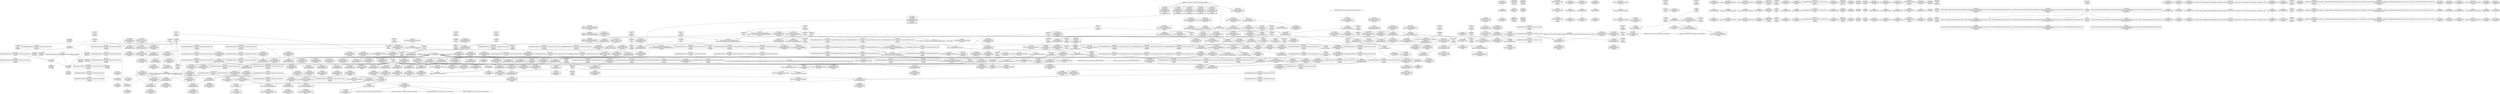 digraph {
	CE0x5a33d40 [shape=record,shape=Mrecord,label="{CE0x5a33d40|i32_0|*Constant*}"]
	CE0x5a285e0 [shape=record,shape=Mrecord,label="{CE0x5a285e0|selinux_capable:return|*SummSource*}"]
	CE0x5a3ca20 [shape=record,shape=Mrecord,label="{CE0x5a3ca20|cred_has_capability:call3|security/selinux/hooks.c,1573|*SummSource*}"]
	CE0x5a554a0 [shape=record,shape=Mrecord,label="{CE0x5a554a0|i32_0|*Constant*}"]
	CE0x5a4ead0 [shape=record,shape=Mrecord,label="{CE0x5a4ead0|cred_has_capability:cap1|security/selinux/hooks.c,1563|*SummSink*}"]
	CE0x5a93870 [shape=record,shape=Mrecord,label="{CE0x5a93870|GLOBAL:avc_audit|*Constant*|*SummSink*}"]
	CE0x5a4a120 [shape=record,shape=Mrecord,label="{CE0x5a4a120|i64*_null|*Constant*}"]
	CE0x5a9bb00 [shape=record,shape=Mrecord,label="{CE0x5a9bb00|i64*_getelementptr_inbounds_(_21_x_i64_,_21_x_i64_*___llvm_gcov_ctr143,_i64_0,_i64_18)|*Constant*|*SummSink*}"]
	CE0x5a9ff00 [shape=record,shape=Mrecord,label="{CE0x5a9ff00|cred_has_capability:tmp33|security/selinux/hooks.c,1586|*SummSink*}"]
	CE0x5a51930 [shape=record,shape=Mrecord,label="{CE0x5a51930|GLOBAL:printk|*Constant*|*SummSink*}"]
	CE0x5a8d460 [shape=record,shape=Mrecord,label="{CE0x5a8d460|GLOBAL:avc_has_perm_noaudit|*Constant*|*SummSource*}"]
	CE0x5a4c0e0 [shape=record,shape=Mrecord,label="{CE0x5a4c0e0|cred_has_capability:tmp10|security/selinux/hooks.c,1575|*SummSource*}"]
	CE0x5a2d2a0 [shape=record,shape=Mrecord,label="{CE0x5a2d2a0|selinux_capable:tobool|security/selinux/hooks.c,2008}"]
	CE0x5a8f350 [shape=record,shape=Mrecord,label="{CE0x5a8f350|avc_has_perm_noaudit:flags|Function::avc_has_perm_noaudit&Arg::flags::|*SummSource*}"]
	CE0x5a9bf00 [shape=record,shape=Mrecord,label="{CE0x5a9bf00|cred_has_capability:tmp29|security/selinux/hooks.c,1584}"]
	CE0x5a9a780 [shape=record,shape=Mrecord,label="{CE0x5a9a780|i64*_getelementptr_inbounds_(_21_x_i64_,_21_x_i64_*___llvm_gcov_ctr143,_i64_0,_i64_17)|*Constant*|*SummSink*}"]
	CE0x79a3a00 [shape=record,shape=Mrecord,label="{CE0x79a3a00|selinux_capable:tmp5|security/selinux/hooks.c,2008}"]
	CE0x5a95cb0 [shape=record,shape=Mrecord,label="{CE0x5a95cb0|avc_audit:result|Function::avc_audit&Arg::result::|*SummSink*}"]
	CE0x5aabfe0 [shape=record,shape=Mrecord,label="{CE0x5aabfe0|__llvm_gcov_indirect_counter_increment:predecessor|Function::__llvm_gcov_indirect_counter_increment&Arg::predecessor::|*SummSource*}"]
	CE0x5a97a40 [shape=record,shape=Mrecord,label="{CE0x5a97a40|cred_has_capability:tmp22|security/selinux/hooks.c,1582}"]
	CE0x5a4d290 [shape=record,shape=Mrecord,label="{CE0x5a4d290|cred_has_capability:u|security/selinux/hooks.c,1563|*SummSource*}"]
	CE0x5aaaa30 [shape=record,shape=Mrecord,label="{CE0x5aaaa30|cred_has_capability:do.end6|*SummSource*}"]
	CE0x5a5f200 [shape=record,shape=Mrecord,label="{CE0x5a5f200|cred_has_capability:if.then9|*SummSink*}"]
	CE0x5a51ab0 [shape=record,shape=Mrecord,label="{CE0x5a51ab0|VOIDTB_TE_array:_GCE_.str49_private_unnamed_addr_constant_40_x_i8_c_013SELinux:_out_of_range_capability_%d_0A_00_,_align_1:_elem_0:default:}"]
	CE0x5a34b00 [shape=record,shape=Mrecord,label="{CE0x5a34b00|selinux_capable:if.then}"]
	"CONST[source:1(input),value:2(dynamic)][purpose:{subject}][SrcIdx:16]"
	CE0x5a3f9c0 [shape=record,shape=Mrecord,label="{CE0x5a3f9c0|i64_1|*Constant*|*SummSink*}"]
	CE0x5a61be0 [shape=record,shape=Mrecord,label="{CE0x5a61be0|cred_has_capability:tmp24|security/selinux/hooks.c,1582|*SummSource*}"]
	CE0x5aa1e40 [shape=record,shape=Mrecord,label="{CE0x5aa1e40|cred_sid:tmp4|*LoadInst*|security/selinux/hooks.c,196|*SummSource*}"]
	CE0x5a97130 [shape=record,shape=Mrecord,label="{CE0x5a97130|cred_has_capability:tmp22|security/selinux/hooks.c,1582|*SummSink*}"]
	CE0x5aa6440 [shape=record,shape=Mrecord,label="{CE0x5aa6440|__llvm_gcov_indirect_counter_increment:tmp3}"]
	CE0x5a3a2a0 [shape=record,shape=Mrecord,label="{CE0x5a3a2a0|GLOBAL:__llvm_gcov_global_state_pred145|Global_var:__llvm_gcov_global_state_pred145}"]
	CE0x5a9f650 [shape=record,shape=Mrecord,label="{CE0x5a9f650|cred_has_capability:tmp32|security/selinux/hooks.c,1586|*SummSource*}"]
	CE0x5a37bd0 [shape=record,shape=Mrecord,label="{CE0x5a37bd0|selinux_capable:tmp1}"]
	CE0x5a5ccd0 [shape=record,shape=Mrecord,label="{CE0x5a5ccd0|__llvm_gcov_indirect_counter_increment:bb}"]
	CE0x5a8cbc0 [shape=record,shape=Mrecord,label="{CE0x5a8cbc0|cred_has_capability:sclass.0}"]
	CE0x5a55b80 [shape=record,shape=Mrecord,label="{CE0x5a55b80|selinux_capable:tmp10|security/selinux/hooks.c,2012|*SummSink*}"]
	CE0x5a35cb0 [shape=record,shape=Mrecord,label="{CE0x5a35cb0|i64*_getelementptr_inbounds_(_6_x_i64_,_6_x_i64_*___llvm_gcov_ctr142,_i64_0,_i64_5)|*Constant*|*SummSource*}"]
	CE0x5aa2ec0 [shape=record,shape=Mrecord,label="{CE0x5aa2ec0|4:_i32,_:_CRE_0,4_|*MultipleSource*|security/selinux/hooks.c,196|security/selinux/hooks.c,197|*LoadInst*|security/selinux/hooks.c,196}"]
	CE0x5a68720 [shape=record,shape=Mrecord,label="{CE0x5a68720|__llvm_gcov_indirect_counter_increment:bb|*SummSink*}"]
	CE0x5a39660 [shape=record,shape=Mrecord,label="{CE0x5a39660|cred_has_capability:tmp15|security/selinux/hooks.c,1575|*SummSource*}"]
	CE0x5a392c0 [shape=record,shape=Mrecord,label="{CE0x5a392c0|i32_1|*Constant*}"]
	CE0x5a53550 [shape=record,shape=Mrecord,label="{CE0x5a53550|cred_has_capability:if.then|*SummSource*}"]
	CE0x5aae490 [shape=record,shape=Mrecord,label="{CE0x5aae490|cred_has_capability:tmp7|security/selinux/hooks.c,1574}"]
	CE0x5321150 [shape=record,shape=Mrecord,label="{CE0x5321150|selinux_capable:tmp5|security/selinux/hooks.c,2008|*SummSink*}"]
	CE0x5aacdb0 [shape=record,shape=Mrecord,label="{CE0x5aacdb0|i32_-1|*Constant*}"]
	CE0x5a44070 [shape=record,shape=Mrecord,label="{CE0x5a44070|cred_sid:cred|Function::cred_sid&Arg::cred::|*SummSink*}"]
	CE0x5a418a0 [shape=record,shape=Mrecord,label="{CE0x5a418a0|i32_1|*Constant*|*SummSink*}"]
	CE0x5ab27c0 [shape=record,shape=Mrecord,label="{CE0x5ab27c0|cred_has_capability:tmp8|security/selinux/hooks.c,1575}"]
	CE0x5a8d000 [shape=record,shape=Mrecord,label="{CE0x5a8d000|cred_has_capability:call7|security/selinux/hooks.c,1579}"]
	CE0x5a36c10 [shape=record,shape=Mrecord,label="{CE0x5a36c10|i64**_getelementptr_inbounds_(_3_x_i64*_,_3_x_i64*_*___llvm_gcda_edge_table144,_i64_0,_i64_1)|*Constant*|*SummSource*}"]
	CE0x5aabdf0 [shape=record,shape=Mrecord,label="{CE0x5aabdf0|__llvm_gcov_indirect_counter_increment:entry|*SummSource*}"]
	CE0x5aa22e0 [shape=record,shape=Mrecord,label="{CE0x5aa22e0|cred_sid:tmp5|security/selinux/hooks.c,196|*SummSource*}"]
	CE0x5a44b50 [shape=record,shape=Mrecord,label="{CE0x5a44b50|cred_sid:tmp4|*LoadInst*|security/selinux/hooks.c,196}"]
	CE0x5a8e8a0 [shape=record,shape=Mrecord,label="{CE0x5a8e8a0|avc_has_perm_noaudit:requested|Function::avc_has_perm_noaudit&Arg::requested::}"]
	CE0x5a4f7c0 [shape=record,shape=Mrecord,label="{CE0x5a4f7c0|cred_sid:cred|Function::cred_sid&Arg::cred::|*SummSource*}"]
	CE0x5a5d200 [shape=record,shape=Mrecord,label="{CE0x5a5d200|__llvm_gcov_indirect_counter_increment:bb4}"]
	CE0x5a9f390 [shape=record,shape=Mrecord,label="{CE0x5a9f390|cred_has_capability:tmp32|security/selinux/hooks.c,1586}"]
	CE0x79a3a70 [shape=record,shape=Mrecord,label="{CE0x79a3a70|selinux_capable:tmp4|security/selinux/hooks.c,2008|*SummSource*}"]
	CE0x5a32920 [shape=record,shape=Mrecord,label="{CE0x5a32920|selinux_capable:audit|Function::selinux_capable&Arg::audit::|*SummSink*}"]
	CE0x5ab0bc0 [shape=record,shape=Mrecord,label="{CE0x5ab0bc0|cred_has_capability:tmp9|security/selinux/hooks.c,1575|*SummSink*}"]
	CE0x5a53f10 [shape=record,shape=Mrecord,label="{CE0x5a53f10|selinux_capable:cap|Function::selinux_capable&Arg::cap::|*SummSink*}"]
	CE0x5a90f70 [shape=record,shape=Mrecord,label="{CE0x5a90f70|i64_0|*Constant*}"]
	CE0x5a955c0 [shape=record,shape=Mrecord,label="{CE0x5a955c0|avc_audit:avd|Function::avc_audit&Arg::avd::}"]
	CE0x5a3e480 [shape=record,shape=Mrecord,label="{CE0x5a3e480|i64**_getelementptr_inbounds_(_3_x_i64*_,_3_x_i64*_*___llvm_gcda_edge_table144,_i64_0,_i64_1)|*Constant*}"]
	CE0x5a9db10 [shape=record,shape=Mrecord,label="{CE0x5a9db10|cred_has_capability:tmp31|security/selinux/hooks.c,1585|*SummSink*}"]
	CE0x5aae420 [shape=record,shape=Mrecord,label="{CE0x5aae420|i8*_getelementptr_inbounds_(_40_x_i8_,_40_x_i8_*_.str49,_i32_0,_i32_0)|*Constant*}"]
	CE0x5a545f0 [shape=record,shape=Mrecord,label="{CE0x5a545f0|cred_has_capability:cap|Function::cred_has_capability&Arg::cap::}"]
	CE0x5a96e60 [shape=record,shape=Mrecord,label="{CE0x5a96e60|i64_16|*Constant*}"]
	CE0x5a4c650 [shape=record,shape=Mrecord,label="{CE0x5a4c650|cred_has_capability:tmp11|security/selinux/hooks.c,1575}"]
	CE0x5a9a1b0 [shape=record,shape=Mrecord,label="{CE0x5a9a1b0|cred_has_capability:tmp26|security/selinux/hooks.c,1583}"]
	CE0x5a91090 [shape=record,shape=Mrecord,label="{CE0x5a91090|cred_has_capability:tmp18|security/selinux/hooks.c,1580}"]
	CE0x5a96a20 [shape=record,shape=Mrecord,label="{CE0x5a96a20|cred_has_capability:tobool|security/selinux/hooks.c,1582}"]
	CE0x5a354a0 [shape=record,shape=Mrecord,label="{CE0x5a354a0|selinux_capable:ns|Function::selinux_capable&Arg::ns::}"]
	CE0x5a8c6d0 [shape=record,shape=Mrecord,label="{CE0x5a8c6d0|i16_47|*Constant*}"]
	CE0x5a40050 [shape=record,shape=Mrecord,label="{CE0x5a40050|cred_has_capability:entry}"]
	CE0x5a43d20 [shape=record,shape=Mrecord,label="{CE0x5a43d20|_ret_i32_%retval.0,_!dbg_!27725|security/selinux/hooks.c,2012}"]
	CE0x5a33300 [shape=record,shape=Mrecord,label="{CE0x5a33300|GLOBAL:cap_capable|*Constant*}"]
	CE0x5a53c10 [shape=record,shape=Mrecord,label="{CE0x5a53c10|cred_has_capability:type|security/selinux/hooks.c,1562}"]
	CE0x5a4b9b0 [shape=record,shape=Mrecord,label="{CE0x5a4b9b0|i64_12|*Constant*|*SummSource*}"]
	CE0x5a3e810 [shape=record,shape=Mrecord,label="{CE0x5a3e810|GLOBAL:cap_capable|*Constant*|*SummSource*}"]
	CE0x5a48d50 [shape=record,shape=Mrecord,label="{CE0x5a48d50|cred_has_capability:do.cond|*SummSink*}"]
	CE0x5a5f2e0 [shape=record,shape=Mrecord,label="{CE0x5a5f2e0|cred_has_capability:sw.bb}"]
	CE0x5a8ed70 [shape=record,shape=Mrecord,label="{CE0x5a8ed70|avc_has_perm_noaudit:requested|Function::avc_has_perm_noaudit&Arg::requested::|*SummSink*}"]
	CE0x5a4ac30 [shape=record,shape=Mrecord,label="{CE0x5a4ac30|i8*_getelementptr_inbounds_(_25_x_i8_,_25_x_i8_*_.str3,_i32_0,_i32_0)|*Constant*|*SummSource*}"]
	CE0x5a44290 [shape=record,shape=Mrecord,label="{CE0x5a44290|_ret_i32_%tmp6,_!dbg_!27716|security/selinux/hooks.c,197|*SummSource*}"]
	CE0x5a8e240 [shape=record,shape=Mrecord,label="{CE0x5a8e240|avc_has_perm_noaudit:tsid|Function::avc_has_perm_noaudit&Arg::tsid::|*SummSource*}"]
	CE0x5a3aa20 [shape=record,shape=Mrecord,label="{CE0x5a3aa20|cred_has_capability:do.body|*SummSource*}"]
	"CONST[source:0(mediator),value:2(dynamic)][purpose:{object}][SnkIdx:2]"
	CE0x5a4e630 [shape=record,shape=Mrecord,label="{CE0x5a4e630|i64*_getelementptr_inbounds_(_21_x_i64_,_21_x_i64_*___llvm_gcov_ctr143,_i64_0,_i64_5)|*Constant*|*SummSource*}"]
	CE0x5a56250 [shape=record,shape=Mrecord,label="{CE0x5a56250|GLOBAL:cred_sid|*Constant*|*SummSource*}"]
	CE0x5a3ca90 [shape=record,shape=Mrecord,label="{CE0x5a3ca90|cred_has_capability:call3|security/selinux/hooks.c,1573}"]
	CE0x5a41e40 [shape=record,shape=Mrecord,label="{CE0x5a41e40|cred_has_capability:u|security/selinux/hooks.c,1563|*SummSink*}"]
	CE0x5a50530 [shape=record,shape=Mrecord,label="{CE0x5a50530|selinux_capable:tmp4|security/selinux/hooks.c,2008|*SummSink*}"]
	CE0x5a8bc80 [shape=record,shape=Mrecord,label="{CE0x5a8bc80|cred_has_capability:tmp14|security/selinux/hooks.c,1575|*SummSource*}"]
	CE0x5a9a860 [shape=record,shape=Mrecord,label="{CE0x5a9a860|cred_has_capability:tmp26|security/selinux/hooks.c,1583|*SummSink*}"]
	CE0x5a9d340 [shape=record,shape=Mrecord,label="{CE0x5a9d340|cred_has_capability:tmp30|security/selinux/hooks.c,1585|*SummSink*}"]
	CE0x5a28fc0 [shape=record,shape=Mrecord,label="{CE0x5a28fc0|selinux_capable:bb|*SummSink*}"]
	CE0x5a44bc0 [shape=record,shape=Mrecord,label="{CE0x5a44bc0|cred_sid:security|security/selinux/hooks.c,196}"]
	CE0x5a4ecd0 [shape=record,shape=Mrecord,label="{CE0x5a4ecd0|i32_5|*Constant*|*SummSource*}"]
	CE0x5a457a0 [shape=record,shape=Mrecord,label="{CE0x5a457a0|avc_audit:ssid|Function::avc_audit&Arg::ssid::|*SummSource*}"]
	CE0x5a43250 [shape=record,shape=Mrecord,label="{CE0x5a43250|i64**_getelementptr_inbounds_(_3_x_i64*_,_3_x_i64*_*___llvm_gcda_edge_table144,_i64_0,_i64_2)|*Constant*|*SummSink*}"]
	CE0x5aa50b0 [shape=record,shape=Mrecord,label="{CE0x5aa50b0|i64**_getelementptr_inbounds_(_3_x_i64*_,_3_x_i64*_*___llvm_gcda_edge_table144,_i64_0,_i64_0)|*Constant*|*SummSource*}"]
	CE0x5a56480 [shape=record,shape=Mrecord,label="{CE0x5a56480|cred_sid:entry}"]
	CE0x5a8f8f0 [shape=record,shape=Mrecord,label="{CE0x5a8f8f0|avc_has_perm_noaudit:avd|Function::avc_has_perm_noaudit&Arg::avd::|*SummSink*}"]
	CE0x5a31230 [shape=record,shape=Mrecord,label="{CE0x5a31230|selinux_capable:tmp7|security/selinux/hooks.c,2009|*SummSink*}"]
	"CONST[source:0(mediator),value:0(static)][purpose:{operation}][SnkIdx:7]"
	CE0x5a40a30 [shape=record,shape=Mrecord,label="{CE0x5a40a30|GLOBAL:cred_sid|*Constant*}"]
	CE0x5a3b240 [shape=record,shape=Mrecord,label="{CE0x5a3b240|i64_0|*Constant*|*SummSource*}"]
	CE0x5a9f840 [shape=record,shape=Mrecord,label="{CE0x5a9f840|cred_sid:bb}"]
	CE0x5a949c0 [shape=record,shape=Mrecord,label="{CE0x5a949c0|avc_audit:tsid|Function::avc_audit&Arg::tsid::}"]
	CE0x5a5eb30 [shape=record,shape=Mrecord,label="{CE0x5a5eb30|__llvm_gcov_indirect_counter_increment:tmp1|*SummSink*}"]
	CE0x5a3e110 [shape=record,shape=Mrecord,label="{CE0x5a3e110|__llvm_gcov_indirect_counter_increment:predecessor|Function::__llvm_gcov_indirect_counter_increment&Arg::predecessor::|*SummSink*}"]
	CE0x5a8f770 [shape=record,shape=Mrecord,label="{CE0x5a8f770|avc_has_perm_noaudit:avd|Function::avc_has_perm_noaudit&Arg::avd::|*SummSource*}"]
	CE0x5aa29e0 [shape=record,shape=Mrecord,label="{CE0x5aa29e0|cred_sid:sid|security/selinux/hooks.c,197}"]
	CE0x5a562c0 [shape=record,shape=Mrecord,label="{CE0x5a562c0|GLOBAL:cred_sid|*Constant*|*SummSink*}"]
	CE0x5a5dc50 [shape=record,shape=Mrecord,label="{CE0x5a5dc50|__llvm_gcov_indirect_counter_increment:tmp2}"]
	CE0x5a5f810 [shape=record,shape=Mrecord,label="{CE0x5a5f810|cred_has_capability:sw.bb2|*SummSource*}"]
	CE0x5a95050 [shape=record,shape=Mrecord,label="{CE0x5a95050|avc_audit:tclass|Function::avc_audit&Arg::tclass::|*SummSink*}"]
	CE0x5a566f0 [shape=record,shape=Mrecord,label="{CE0x5a566f0|selinux_capable:call1|security/selinux/hooks.c,2011|*SummSink*}"]
	CE0x5a8d150 [shape=record,shape=Mrecord,label="{CE0x5a8d150|cred_has_capability:call7|security/selinux/hooks.c,1579|*SummSource*}"]
	CE0x5a628a0 [shape=record,shape=Mrecord,label="{CE0x5a628a0|cred_has_capability:sw.default|*SummSink*}"]
	CE0x5a55c80 [shape=record,shape=Mrecord,label="{CE0x5a55c80|selinux_capable:tmp10|security/selinux/hooks.c,2012|*SummSource*}"]
	CE0x5aa4560 [shape=record,shape=Mrecord,label="{CE0x5aa4560|cred_has_capability:tmp5|security/selinux/hooks.c,1570}"]
	CE0x5aa3d90 [shape=record,shape=Mrecord,label="{CE0x5aa3d90|cred_has_capability:do.body4|*SummSink*}"]
	CE0x5a8dd00 [shape=record,shape=Mrecord,label="{CE0x5a8dd00|avc_has_perm_noaudit:ssid|Function::avc_has_perm_noaudit&Arg::ssid::}"]
	CE0x5a9b060 [shape=record,shape=Mrecord,label="{CE0x5a9b060|cred_has_capability:tmp27|security/selinux/hooks.c,1583|*SummSink*}"]
	CE0x5a3ff00 [shape=record,shape=Mrecord,label="{CE0x5a3ff00|GLOBAL:cred_has_capability|*Constant*|*SummSink*}"]
	CE0x5a56f10 [shape=record,shape=Mrecord,label="{CE0x5a56f10|cred_has_capability:audit|Function::cred_has_capability&Arg::audit::}"]
	CE0x5a7f620 [shape=record,shape=Mrecord,label="{CE0x5a7f620|__llvm_gcov_indirect_counter_increment:counter|*SummSource*}"]
	CE0x5a97820 [shape=record,shape=Mrecord,label="{CE0x5a97820|i64_15|*Constant*|*SummSink*}"]
	CE0x5a4d8f0 [shape=record,shape=Mrecord,label="{CE0x5a4d8f0|cred_has_capability:avd|security/selinux/hooks.c, 1556}"]
	CE0x5a8d610 [shape=record,shape=Mrecord,label="{CE0x5a8d610|avc_has_perm_noaudit:entry}"]
	CE0x5a33500 [shape=record,shape=Mrecord,label="{CE0x5a33500|selinux_capable:tmp1|*SummSink*}"]
	CE0x5a97010 [shape=record,shape=Mrecord,label="{CE0x5a97010|i64_16|*Constant*|*SummSink*}"]
	CE0x5aa3900 [shape=record,shape=Mrecord,label="{CE0x5aa3900|4:_i32,_:_CRE_20,24_|*MultipleSource*|security/selinux/hooks.c,196|security/selinux/hooks.c,197|*LoadInst*|security/selinux/hooks.c,196}"]
	CE0x5a44140 [shape=record,shape=Mrecord,label="{CE0x5a44140|_ret_i32_%tmp6,_!dbg_!27716|security/selinux/hooks.c,197}"]
	CE0x5a8c370 [shape=record,shape=Mrecord,label="{CE0x5a8c370|i16_4|*Constant*|*SummSource*}"]
	CE0x5a5b430 [shape=record,shape=Mrecord,label="{CE0x5a5b430|cred_has_capability:tmp3|security/selinux/hooks.c,1567}"]
	CE0x5a880f0 [shape=record,shape=Mrecord,label="{CE0x5a880f0|i64*_getelementptr_inbounds_(_21_x_i64_,_21_x_i64_*___llvm_gcov_ctr143,_i64_0,_i64_9)|*Constant*|*SummSink*}"]
	CE0x5a3cd40 [shape=record,shape=Mrecord,label="{CE0x5a3cd40|i8*_getelementptr_inbounds_(_40_x_i8_,_40_x_i8_*_.str49,_i32_0,_i32_0)|*Constant*|*SummSource*}"]
	CE0x5a8e580 [shape=record,shape=Mrecord,label="{CE0x5a8e580|avc_has_perm_noaudit:tclass|Function::avc_has_perm_noaudit&Arg::tclass::|*SummSource*}"]
	CE0x5a45460 [shape=record,shape=Mrecord,label="{CE0x5a45460|avc_audit:entry|*SummSink*}"]
	CE0x5a91a90 [shape=record,shape=Mrecord,label="{CE0x5a91a90|cred_has_capability:tmp19|security/selinux/hooks.c,1580}"]
	CE0x5a959f0 [shape=record,shape=Mrecord,label="{CE0x5a959f0|avc_audit:result|Function::avc_audit&Arg::result::}"]
	CE0x5aa23f0 [shape=record,shape=Mrecord,label="{CE0x5aa23f0|cred_sid:tmp5|security/selinux/hooks.c,196|*SummSink*}"]
	CE0x5a42630 [shape=record,shape=Mrecord,label="{CE0x5a42630|selinux_capable:call|security/selinux/hooks.c,2007}"]
	CE0x5a33ea0 [shape=record,shape=Mrecord,label="{CE0x5a33ea0|selinux_capable:if.then|*SummSink*}"]
	CE0x5a8e400 [shape=record,shape=Mrecord,label="{CE0x5a8e400|avc_has_perm_noaudit:tsid|Function::avc_has_perm_noaudit&Arg::tsid::|*SummSink*}"]
	CE0x5a8bcf0 [shape=record,shape=Mrecord,label="{CE0x5a8bcf0|cred_has_capability:tmp14|security/selinux/hooks.c,1575|*SummSink*}"]
	CE0x5a77860 [shape=record,shape=Mrecord,label="{CE0x5a77860|cred_has_capability:cap1|security/selinux/hooks.c,1563}"]
	CE0x5a8e1d0 [shape=record,shape=Mrecord,label="{CE0x5a8e1d0|avc_has_perm_noaudit:tsid|Function::avc_has_perm_noaudit&Arg::tsid::}"]
	CE0x5a4b0a0 [shape=record,shape=Mrecord,label="{CE0x5a4b0a0|i32_1575|*Constant*}"]
	CE0x5a28c50 [shape=record,shape=Mrecord,label="{CE0x5a28c50|selinux_capable:tmp|*SummSink*}"]
	CE0x5a9d4c0 [shape=record,shape=Mrecord,label="{CE0x5a9d4c0|i32_-22|*Constant*}"]
	CE0x5a51000 [shape=record,shape=Mrecord,label="{CE0x5a51000|selinux_capable:tmp11|security/selinux/hooks.c,2012}"]
	CE0x5a91840 [shape=record,shape=Mrecord,label="{CE0x5a91840|GLOBAL:__llvm_gcov_ctr143|Global_var:__llvm_gcov_ctr143|*SummSource*}"]
	CE0x5a36fc0 [shape=record,shape=Mrecord,label="{CE0x5a36fc0|_ret_void}"]
	CE0x5a419b0 [shape=record,shape=Mrecord,label="{CE0x5a419b0|cred_has_capability:ad|security/selinux/hooks.c, 1555|*SummSink*}"]
	CE0x5a5fac0 [shape=record,shape=Mrecord,label="{CE0x5a5fac0|cred_has_capability:sw.epilog|*SummSource*}"]
	CE0x5a957a0 [shape=record,shape=Mrecord,label="{CE0x5a957a0|avc_audit:avd|Function::avc_audit&Arg::avd::|*SummSource*}"]
	CE0x5a54b40 [shape=record,shape=Mrecord,label="{CE0x5a54b40|cred_has_capability:call|security/selinux/hooks.c,1558}"]
	CE0x5a4f540 [shape=record,shape=Mrecord,label="{CE0x5a4f540|cred_sid:cred|Function::cred_sid&Arg::cred::}"]
	CE0x5a3a6e0 [shape=record,shape=Mrecord,label="{CE0x5a3a6e0|i64*_getelementptr_inbounds_(_6_x_i64_,_6_x_i64_*___llvm_gcov_ctr142,_i64_0,_i64_0)|*Constant*|*SummSink*}"]
	CE0x5a5df70 [shape=record,shape=Mrecord,label="{CE0x5a5df70|__llvm_gcov_indirect_counter_increment:tmp2|*SummSource*}"]
	CE0x5a32100 [shape=record,shape=Mrecord,label="{CE0x5a32100|selinux_capable:return|*SummSink*}"]
	CE0x5aa1fc0 [shape=record,shape=Mrecord,label="{CE0x5aa1fc0|cred_sid:tmp4|*LoadInst*|security/selinux/hooks.c,196|*SummSink*}"]
	CE0x5a27fe0 [shape=record,shape=Mrecord,label="{CE0x5a27fe0|_call_void_mcount()_#3|*SummSink*}"]
	CE0x5aaab00 [shape=record,shape=Mrecord,label="{CE0x5aaab00|cred_has_capability:do.end6|*SummSink*}"]
	CE0x5a3e6e0 [shape=record,shape=Mrecord,label="{CE0x5a3e6e0|__llvm_gcov_indirect_counter_increment:counters|Function::__llvm_gcov_indirect_counter_increment&Arg::counters::|*SummSource*}"]
	CE0x5a67810 [shape=record,shape=Mrecord,label="{CE0x5a67810|__llvm_gcov_indirect_counter_increment:tmp6|*SummSink*}"]
	CE0x5a4e9b0 [shape=record,shape=Mrecord,label="{CE0x5a4e9b0|cred_has_capability:cap1|security/selinux/hooks.c,1563|*SummSource*}"]
	CE0x5a905a0 [shape=record,shape=Mrecord,label="{CE0x5a905a0|i64_14|*Constant*|*SummSink*}"]
	CE0x5a66dd0 [shape=record,shape=Mrecord,label="{CE0x5a66dd0|COLLAPSED:_GCMRE___llvm_gcov_ctr131_internal_global_2_x_i64_zeroinitializer:_elem_0:default:}"]
	CE0x70e5990 [shape=record,shape=Mrecord,label="{CE0x70e5990|selinux_capable:tmp3|security/selinux/hooks.c,2008|*SummSource*}"]
	CE0x5aa2f30 [shape=record,shape=Mrecord,label="{CE0x5aa2f30|4:_i32,_:_CRE_4,8_|*MultipleSource*|security/selinux/hooks.c,196|security/selinux/hooks.c,197|*LoadInst*|security/selinux/hooks.c,196}"]
	CE0x5a96450 [shape=record,shape=Mrecord,label="{CE0x5a96450|_ret_i32_%retval.0,_!dbg_!27732|security/selinux/include/avc.h,142|*SummSource*}"]
	CE0x5a46080 [shape=record,shape=Mrecord,label="{CE0x5a46080|selinux_capable:tmp10|security/selinux/hooks.c,2012}"]
	CE0x5aa6360 [shape=record,shape=Mrecord,label="{CE0x5aa6360|__llvm_gcov_indirect_counter_increment:tmp5}"]
	CE0x5a53060 [shape=record,shape=Mrecord,label="{CE0x5a53060|_ret_i32_%retval.0,_!dbg_!27765|security/selinux/hooks.c,1586|*SummSource*}"]
	CE0x5a34f20 [shape=record,shape=Mrecord,label="{CE0x5a34f20|COLLAPSED:_GCMRE___llvm_gcov_ctr142_internal_global_6_x_i64_zeroinitializer:_elem_0:default:}"]
	CE0x5a40b60 [shape=record,shape=Mrecord,label="{CE0x5a40b60|cred_has_capability:call|security/selinux/hooks.c,1558|*SummSource*}"]
	CE0x5a48200 [shape=record,shape=Mrecord,label="{CE0x5a48200|cred_has_capability:do.end}"]
	CE0x5ab11f0 [shape=record,shape=Mrecord,label="{CE0x5ab11f0|void_(i8*,_i32,_i64)*_asm_sideeffect_1:_09ud2_0A.pushsection___bug_table,_22a_22_0A2:_09.long_1b_-_2b,_$_0:c_-_2b_0A_09.word_$_1:c_,_0_0A_09.org_2b+$_2:c_0A.popsection_,_i,i,i,_dirflag_,_fpsr_,_flags_}"]
	CE0x5a39fc0 [shape=record,shape=Mrecord,label="{CE0x5a39fc0|cred_sid:tmp2|*SummSink*}"]
	CE0x5a3edd0 [shape=record,shape=Mrecord,label="{CE0x5a3edd0|cred_has_capability:tmp}"]
	CE0x5a9c3b0 [shape=record,shape=Mrecord,label="{CE0x5a9c3b0|cred_has_capability:tmp29|security/selinux/hooks.c,1584|*SummSink*}"]
	CE0x5a89cf0 [shape=record,shape=Mrecord,label="{CE0x5a89cf0|i64*_getelementptr_inbounds_(_21_x_i64_,_21_x_i64_*___llvm_gcov_ctr143,_i64_0,_i64_12)|*Constant*|*SummSink*}"]
	CE0x5aaefc0 [shape=record,shape=Mrecord,label="{CE0x5aaefc0|i32_31|*Constant*|*SummSink*}"]
	CE0x5a906d0 [shape=record,shape=Mrecord,label="{CE0x5a906d0|cred_has_capability:tmp18|security/selinux/hooks.c,1580|*SummSink*}"]
	CE0x5a5cbc0 [shape=record,shape=Mrecord,label="{CE0x5a5cbc0|__llvm_gcov_indirect_counter_increment:bb4|*SummSink*}"]
	CE0x5a2dd40 [shape=record,shape=Mrecord,label="{CE0x5a2dd40|selinux_capable:call|security/selinux/hooks.c,2007|*SummSink*}"]
	"CONST[source:0(mediator),value:0(static)][purpose:{operation}][SnkIdx:3]"
	CE0x5a342c0 [shape=record,shape=Mrecord,label="{CE0x5a342c0|i32_0|*Constant*|*SummSink*}"]
	CE0x5a92a40 [shape=record,shape=Mrecord,label="{CE0x5a92a40|cred_has_capability:tmp21|security/selinux/hooks.c,1580|*SummSource*}"]
	CE0x5a5af90 [shape=record,shape=Mrecord,label="{CE0x5a5af90|cred_has_capability:tmp2|security/selinux/hooks.c,1567|*SummSource*}"]
	CE0x5a536d0 [shape=record,shape=Mrecord,label="{CE0x5a536d0|cred_has_capability:if.end10}"]
	CE0x5a4fb70 [shape=record,shape=Mrecord,label="{CE0x5a4fb70|selinux_capable:retval.0|*SummSink*}"]
	"CONST[source:1(input),value:2(dynamic)][purpose:{operation}][SrcIdx:15]"
	CE0x5a5bf30 [shape=record,shape=Mrecord,label="{CE0x5a5bf30|cred_has_capability:if.end|*SummSink*}"]
	CE0x5a89f50 [shape=record,shape=Mrecord,label="{CE0x5a89f50|i16_4|*Constant*}"]
	CE0x5a8e740 [shape=record,shape=Mrecord,label="{CE0x5a8e740|avc_has_perm_noaudit:tclass|Function::avc_has_perm_noaudit&Arg::tclass::|*SummSink*}"]
	CE0x5a77450 [shape=record,shape=Mrecord,label="{CE0x5a77450|cred_has_capability:shr|security/selinux/hooks.c,1565|*SummSink*}"]
	CE0x5a8b200 [shape=record,shape=Mrecord,label="{CE0x5a8b200|i1_true|*Constant*|*SummSink*}"]
	CE0x5a93390 [shape=record,shape=Mrecord,label="{CE0x5a93390|GLOBAL:avc_audit|*Constant*|*SummSource*}"]
	CE0x5a5fb90 [shape=record,shape=Mrecord,label="{CE0x5a5fb90|cred_has_capability:sw.epilog|*SummSink*}"]
	CE0x5a28100 [shape=record,shape=Mrecord,label="{CE0x5a28100|128:_i8*,_:_CRE:_elem_0:default:}"]
	CE0x5a9b5b0 [shape=record,shape=Mrecord,label="{CE0x5a9b5b0|cred_has_capability:tmp28|security/selinux/hooks.c,1584}"]
	CE0x5a68350 [shape=record,shape=Mrecord,label="{CE0x5a68350|i64**_getelementptr_inbounds_(_3_x_i64*_,_3_x_i64*_*___llvm_gcda_edge_table144,_i64_0,_i64_0)|*Constant*}"]
	CE0x5a329c0 [shape=record,shape=Mrecord,label="{CE0x5a329c0|GLOBAL:__llvm_gcov_ctr142|Global_var:__llvm_gcov_ctr142|*SummSink*}"]
	CE0x5a3fdd0 [shape=record,shape=Mrecord,label="{CE0x5a3fdd0|cred_has_capability:sw.default|*SummSource*}"]
	CE0x5a3c4d0 [shape=record,shape=Mrecord,label="{CE0x5a3c4d0|_call_void_mcount()_#3}"]
	CE0x5a4d960 [shape=record,shape=Mrecord,label="{CE0x5a4d960|cred_has_capability:avd|security/selinux/hooks.c, 1556|*SummSource*}"]
	CE0x5a471d0 [shape=record,shape=Mrecord,label="{CE0x5a471d0|GLOBAL:__llvm_gcov_indirect_counter_increment|*Constant*|*SummSink*}"]
	CE0x5a51130 [shape=record,shape=Mrecord,label="{CE0x5a51130|selinux_capable:tmp11|security/selinux/hooks.c,2012|*SummSource*}"]
	CE0x5ab0f40 [shape=record,shape=Mrecord,label="{CE0x5ab0f40|_call_void_asm_sideeffect_1:_09ud2_0A.pushsection___bug_table,_22a_22_0A2:_09.long_1b_-_2b,_$_0:c_-_2b_0A_09.word_$_1:c_,_0_0A_09.org_2b+$_2:c_0A.popsection_,_i,i,i,_dirflag_,_fpsr_,_flags_(i8*_getelementptr_inbounds_(_25_x_i8_,_25_x_i8_*_.str3,_i32_0,_i32_0),_i32_1575,_i64_12)_#3,_!dbg_!27737,_!srcloc_!27740|security/selinux/hooks.c,1575|*SummSink*}"]
	CE0x5a431e0 [shape=record,shape=Mrecord,label="{CE0x5a431e0|i64**_getelementptr_inbounds_(_3_x_i64*_,_3_x_i64*_*___llvm_gcda_edge_table144,_i64_0,_i64_2)|*Constant*|*SummSource*}"]
	CE0x5a927f0 [shape=record,shape=Mrecord,label="{CE0x5a927f0|cred_has_capability:tmp21|security/selinux/hooks.c,1580}"]
	CE0x5a27cb0 [shape=record,shape=Mrecord,label="{CE0x5a27cb0|cred_has_capability:type|security/selinux/hooks.c,1562|*SummSink*}"]
	CE0x5a8aa20 [shape=record,shape=Mrecord,label="{CE0x5a8aa20|cred_has_capability:tmp12|security/selinux/hooks.c,1575|*SummSink*}"]
	CE0x5aaf3d0 [shape=record,shape=Mrecord,label="{CE0x5aaf3d0|cred_sid:tmp1}"]
	CE0x5a67230 [shape=record,shape=Mrecord,label="{CE0x5a67230|__llvm_gcov_indirect_counter_increment:tmp5|*SummSink*}"]
	CE0x70e5a00 [shape=record,shape=Mrecord,label="{CE0x70e5a00|selinux_capable:tmp4|security/selinux/hooks.c,2008}"]
	CE0x5a4aeb0 [shape=record,shape=Mrecord,label="{CE0x5a4aeb0|i8*_getelementptr_inbounds_(_25_x_i8_,_25_x_i8_*_.str3,_i32_0,_i32_0)|*Constant*|*SummSink*}"]
	CE0x5a52d60 [shape=record,shape=Mrecord,label="{CE0x5a52d60|cred_has_capability:audit|Function::cred_has_capability&Arg::audit::|*SummSource*}"]
	CE0x5a35290 [shape=record,shape=Mrecord,label="{CE0x5a35290|GLOBAL:__llvm_gcov_ctr142|Global_var:__llvm_gcov_ctr142}"]
	CE0x5a5d6f0 [shape=record,shape=Mrecord,label="{CE0x5a5d6f0|__llvm_gcov_indirect_counter_increment:tmp|*SummSink*}"]
	CE0x5321070 [shape=record,shape=Mrecord,label="{CE0x5321070|selinux_capable:tmp5|security/selinux/hooks.c,2008|*SummSource*}"]
	CE0x5ab0100 [shape=record,shape=Mrecord,label="{CE0x5ab0100|_call_void_mcount()_#3|*SummSink*}"]
	CE0x5aa0bb0 [shape=record,shape=Mrecord,label="{CE0x5aa0bb0|cred_sid:tmp3|*SummSource*}"]
	CE0x5a8f3c0 [shape=record,shape=Mrecord,label="{CE0x5a8f3c0|avc_has_perm_noaudit:flags|Function::avc_has_perm_noaudit&Arg::flags::|*SummSink*}"]
	CE0x5a33870 [shape=record,shape=Mrecord,label="{CE0x5a33870|selinux_capable:return}"]
	CE0x5a6b270 [shape=record,shape=Mrecord,label="{CE0x5a6b270|i64*_getelementptr_inbounds_(_6_x_i64_,_6_x_i64_*___llvm_gcov_ctr142,_i64_0,_i64_4)|*Constant*}"]
	CE0x5a54580 [shape=record,shape=Mrecord,label="{CE0x5a54580|cred_has_capability:cred|Function::cred_has_capability&Arg::cred::|*SummSink*}"]
	CE0x5a8fb20 [shape=record,shape=Mrecord,label="{CE0x5a8fb20|_ret_i32_%rc.0,_!dbg_!27793|security/selinux/avc.c,744|*SummSink*}"]
	CE0x5aabb80 [shape=record,shape=Mrecord,label="{CE0x5aabb80|GLOBAL:__llvm_gcov_indirect_counter_increment|*Constant*|*SummSource*}"]
	CE0x5a91690 [shape=record,shape=Mrecord,label="{CE0x5a91690|GLOBAL:__llvm_gcov_ctr143|Global_var:__llvm_gcov_ctr143|*SummSink*}"]
	CE0x5aabf00 [shape=record,shape=Mrecord,label="{CE0x5aabf00|__llvm_gcov_indirect_counter_increment:entry|*SummSink*}"]
	CE0x5a921b0 [shape=record,shape=Mrecord,label="{CE0x5a921b0|cred_has_capability:tmp20|security/selinux/hooks.c,1580|*SummSink*}"]
	CE0x5a95290 [shape=record,shape=Mrecord,label="{CE0x5a95290|avc_audit:requested|Function::avc_audit&Arg::requested::|*SummSource*}"]
	CE0x5a9f6c0 [shape=record,shape=Mrecord,label="{CE0x5a9f6c0|cred_has_capability:tmp32|security/selinux/hooks.c,1586|*SummSink*}"]
	CE0x5a54bb0 [shape=record,shape=Mrecord,label="{CE0x5a54bb0|_call_void_mcount()_#3|*SummSource*}"]
	CE0x5a482a0 [shape=record,shape=Mrecord,label="{CE0x5a482a0|cred_has_capability:do.end|*SummSource*}"]
	CE0x5a9c200 [shape=record,shape=Mrecord,label="{CE0x5a9c200|cred_has_capability:tmp29|security/selinux/hooks.c,1584|*SummSource*}"]
	CE0x5a5e0d0 [shape=record,shape=Mrecord,label="{CE0x5a5e0d0|__llvm_gcov_indirect_counter_increment:tmp2|*SummSink*}"]
	CE0x5a48e60 [shape=record,shape=Mrecord,label="{CE0x5a48e60|cred_has_capability:if.then9}"]
	CE0x5a91510 [shape=record,shape=Mrecord,label="{CE0x5a91510|GLOBAL:avc_audit|*Constant*}"]
	CE0x5a5b100 [shape=record,shape=Mrecord,label="{CE0x5a5b100|cred_has_capability:tmp2|security/selinux/hooks.c,1567|*SummSink*}"]
	CE0x5a972f0 [shape=record,shape=Mrecord,label="{CE0x5a972f0|i64_15|*Constant*}"]
	CE0x5a470d0 [shape=record,shape=Mrecord,label="{CE0x5a470d0|_call_void___llvm_gcov_indirect_counter_increment(i32*___llvm_gcov_global_state_pred145,_i64**_getelementptr_inbounds_(_3_x_i64*_,_3_x_i64*_*___llvm_gcda_edge_table144,_i64_0,_i64_1)),_!dbg_!27728|security/selinux/hooks.c,1567|*SummSource*}"]
	CE0x5a36ec0 [shape=record,shape=Mrecord,label="{CE0x5a36ec0|__llvm_gcov_indirect_counter_increment:counters|Function::__llvm_gcov_indirect_counter_increment&Arg::counters::|*SummSink*}"]
	CE0x5a8d780 [shape=record,shape=Mrecord,label="{CE0x5a8d780|avc_has_perm_noaudit:entry|*SummSource*}"]
	CE0x5aa0600 [shape=record,shape=Mrecord,label="{CE0x5aa0600|i64*_getelementptr_inbounds_(_2_x_i64_,_2_x_i64_*___llvm_gcov_ctr131,_i64_0,_i64_0)|*Constant*|*SummSource*}"]
	CE0x5a55360 [shape=record,shape=Mrecord,label="{CE0x5a55360|_call_void_mcount()_#3|*SummSource*}"]
	CE0x5a67380 [shape=record,shape=Mrecord,label="{CE0x5a67380|__llvm_gcov_indirect_counter_increment:tmp6}"]
	CE0x5aa0a30 [shape=record,shape=Mrecord,label="{CE0x5aa0a30|cred_sid:tmp3}"]
	CE0x5a9ee50 [shape=record,shape=Mrecord,label="{CE0x5a9ee50|cred_has_capability:retval.0|*SummSink*}"]
	CE0x5a9e620 [shape=record,shape=Mrecord,label="{CE0x5a9e620|cred_has_capability:retval.0}"]
	CE0x5a9a7f0 [shape=record,shape=Mrecord,label="{CE0x5a9a7f0|cred_has_capability:tmp26|security/selinux/hooks.c,1583|*SummSource*}"]
	CE0x5a35130 [shape=record,shape=Mrecord,label="{CE0x5a35130|selinux_capable:if.end|*SummSink*}"]
	CE0x5a37860 [shape=record,shape=Mrecord,label="{CE0x5a37860|GLOBAL:__llvm_gcov_ctr142|Global_var:__llvm_gcov_ctr142|*SummSource*}"]
	CE0x5a443f0 [shape=record,shape=Mrecord,label="{CE0x5a443f0|_ret_i32_%tmp6,_!dbg_!27716|security/selinux/hooks.c,197|*SummSink*}"]
	CE0x5ab0a50 [shape=record,shape=Mrecord,label="{CE0x5ab0a50|cred_has_capability:tmp9|security/selinux/hooks.c,1575|*SummSource*}"]
	CE0x5a4c000 [shape=record,shape=Mrecord,label="{CE0x5a4c000|i64*_getelementptr_inbounds_(_21_x_i64_,_21_x_i64_*___llvm_gcov_ctr143,_i64_0,_i64_9)|*Constant*}"]
	CE0x5a948f0 [shape=record,shape=Mrecord,label="{CE0x5a948f0|avc_audit:ssid|Function::avc_audit&Arg::ssid::|*SummSink*}"]
	CE0x5a5be60 [shape=record,shape=Mrecord,label="{CE0x5a5be60|cred_has_capability:if.end|*SummSource*}"]
	CE0x5a9d1b0 [shape=record,shape=Mrecord,label="{CE0x5a9d1b0|i64*_getelementptr_inbounds_(_21_x_i64_,_21_x_i64_*___llvm_gcov_ctr143,_i64_0,_i64_19)|*Constant*|*SummSource*}"]
	CE0x5a45c80 [shape=record,shape=Mrecord,label="{CE0x5a45c80|selinux_capable:bb|*SummSource*}"]
	CE0x5a77180 [shape=record,shape=Mrecord,label="{CE0x5a77180|cred_has_capability:do.body4|*SummSource*}"]
	CE0x5a5c050 [shape=record,shape=Mrecord,label="{CE0x5a5c050|__llvm_gcov_indirect_counter_increment:predecessor|Function::__llvm_gcov_indirect_counter_increment&Arg::predecessor::}"]
	CE0x5a553d0 [shape=record,shape=Mrecord,label="{CE0x5a553d0|_call_void_mcount()_#3|*SummSink*}"]
	CE0x5a97e90 [shape=record,shape=Mrecord,label="{CE0x5a97e90|cred_has_capability:tmp23|security/selinux/hooks.c,1582}"]
	CE0x5a5b9a0 [shape=record,shape=Mrecord,label="{CE0x5a5b9a0|cred_has_capability:if.end10|*SummSink*}"]
	CE0x5a39f50 [shape=record,shape=Mrecord,label="{CE0x5a39f50|cred_sid:tmp2|*SummSource*}"]
	CE0x5aa3ae0 [shape=record,shape=Mrecord,label="{CE0x5aa3ae0|cred_sid:tmp6|security/selinux/hooks.c,197}"]
	CE0x5aa44f0 [shape=record,shape=Mrecord,label="{CE0x5aa44f0|_call_void___llvm_gcov_indirect_counter_increment(i32*___llvm_gcov_global_state_pred145,_i64**_getelementptr_inbounds_(_3_x_i64*_,_3_x_i64*_*___llvm_gcda_edge_table144,_i64_0,_i64_0)),_!dbg_!27734|security/selinux/hooks.c,1574}"]
	CE0x5a38ad0 [shape=record,shape=Mrecord,label="{CE0x5a38ad0|i64_0|*Constant*}"]
	CE0x5a52ee0 [shape=record,shape=Mrecord,label="{CE0x5a52ee0|cred_has_capability:audit|Function::cred_has_capability&Arg::audit::|*SummSink*}"]
	CE0x5a930a0 [shape=record,shape=Mrecord,label="{CE0x5a930a0|cred_has_capability:call8|security/selinux/hooks.c,1581|*SummSource*}"]
	CE0x5a9d960 [shape=record,shape=Mrecord,label="{CE0x5a9d960|cred_has_capability:tmp31|security/selinux/hooks.c,1585|*SummSource*}"]
	CE0x5aaac10 [shape=record,shape=Mrecord,label="{CE0x5aaac10|cred_has_capability:sw.bb2}"]
	CE0x5a32bd0 [shape=record,shape=Mrecord,label="{CE0x5a32bd0|selinux_capable:if.end}"]
	CE0x5aaa2a0 [shape=record,shape=Mrecord,label="{CE0x5aaa2a0|i32_31|*Constant*|*SummSource*}"]
	CE0x5ab0880 [shape=record,shape=Mrecord,label="{CE0x5ab0880|_call_void_asm_sideeffect_1:_09ud2_0A.pushsection___bug_table,_22a_22_0A2:_09.long_1b_-_2b,_$_0:c_-_2b_0A_09.word_$_1:c_,_0_0A_09.org_2b+$_2:c_0A.popsection_,_i,i,i,_dirflag_,_fpsr_,_flags_(i8*_getelementptr_inbounds_(_25_x_i8_,_25_x_i8_*_.str3,_i32_0,_i32_0),_i32_1575,_i64_12)_#3,_!dbg_!27737,_!srcloc_!27740|security/selinux/hooks.c,1575}"]
	CE0x5a40580 [shape=record,shape=Mrecord,label="{CE0x5a40580|VOIDTB_TE:_CE:_elem_0:default:}"]
	CE0x5aa6660 [shape=record,shape=Mrecord,label="{CE0x5aa6660|__llvm_gcov_indirect_counter_increment:tmp3|*SummSink*}"]
	CE0x5a90840 [shape=record,shape=Mrecord,label="{CE0x5a90840|i64_13|*Constant*}"]
	CE0x5a95b50 [shape=record,shape=Mrecord,label="{CE0x5a95b50|avc_audit:result|Function::avc_audit&Arg::result::|*SummSource*}"]
	CE0x5a4d190 [shape=record,shape=Mrecord,label="{CE0x5a4d190|i8_3|*Constant*|*SummSink*}"]
	CE0x5a35640 [shape=record,shape=Mrecord,label="{CE0x5a35640|cred_has_capability:entry|*SummSink*}"]
	CE0x5a77a40 [shape=record,shape=Mrecord,label="{CE0x5a77a40|cred_has_capability:if.then}"]
	CE0x5a5bd80 [shape=record,shape=Mrecord,label="{CE0x5a5bd80|cred_has_capability:if.end}"]
	CE0x5a4b3d0 [shape=record,shape=Mrecord,label="{CE0x5a4b3d0|i32_1575|*Constant*|*SummSink*}"]
	CE0x5a676b0 [shape=record,shape=Mrecord,label="{CE0x5a676b0|__llvm_gcov_indirect_counter_increment:tmp6|*SummSource*}"]
	CE0x5a40320 [shape=record,shape=Mrecord,label="{CE0x5a40320|selinux_capable:cap|Function::selinux_capable&Arg::cap::}"]
	CE0x5a47140 [shape=record,shape=Mrecord,label="{CE0x5a47140|_call_void___llvm_gcov_indirect_counter_increment(i32*___llvm_gcov_global_state_pred145,_i64**_getelementptr_inbounds_(_3_x_i64*_,_3_x_i64*_*___llvm_gcda_edge_table144,_i64_0,_i64_1)),_!dbg_!27728|security/selinux/hooks.c,1567|*SummSink*}"]
	CE0x5a5ca70 [shape=record,shape=Mrecord,label="{CE0x5a5ca70|cred_sid:tmp6|security/selinux/hooks.c,197|*SummSink*}"]
	CE0x5a9fd90 [shape=record,shape=Mrecord,label="{CE0x5a9fd90|cred_has_capability:tmp33|security/selinux/hooks.c,1586|*SummSource*}"]
	CE0x5a44960 [shape=record,shape=Mrecord,label="{CE0x5a44960|i32_22|*Constant*|*SummSink*}"]
	CE0x5aab650 [shape=record,shape=Mrecord,label="{CE0x5aab650|i64*_getelementptr_inbounds_(_2_x_i64_,_2_x_i64_*___llvm_gcov_ctr131,_i64_0,_i64_1)|*Constant*|*SummSink*}"]
	CE0x5a4a900 [shape=record,shape=Mrecord,label="{CE0x5a4a900|i8*_getelementptr_inbounds_(_25_x_i8_,_25_x_i8_*_.str3,_i32_0,_i32_0)|*Constant*}"]
	CE0x5a39ee0 [shape=record,shape=Mrecord,label="{CE0x5a39ee0|cred_sid:tmp2}"]
	CE0x5a96250 [shape=record,shape=Mrecord,label="{CE0x5a96250|_ret_i32_%retval.0,_!dbg_!27732|security/selinux/include/avc.h,142}"]
	"CONST[source:0(mediator),value:2(dynamic)][purpose:{object}][SnkIdx:6]"
	CE0x5a5b3c0 [shape=record,shape=Mrecord,label="{CE0x5a5b3c0|_call_void___llvm_gcov_indirect_counter_increment(i32*___llvm_gcov_global_state_pred145,_i64**_getelementptr_inbounds_(_3_x_i64*_,_3_x_i64*_*___llvm_gcda_edge_table144,_i64_0,_i64_2)),_!dbg_!27732|security/selinux/hooks.c,1570}"]
	CE0x5a74340 [shape=record,shape=Mrecord,label="{CE0x5a74340|cred_has_capability:sw.bb|*SummSource*}"]
	CE0x5aa2530 [shape=record,shape=Mrecord,label="{CE0x5aa2530|i32_1|*Constant*}"]
	CE0x5a94ef0 [shape=record,shape=Mrecord,label="{CE0x5a94ef0|avc_audit:tclass|Function::avc_audit&Arg::tclass::|*SummSource*}"]
	CE0x5a91580 [shape=record,shape=Mrecord,label="{CE0x5a91580|GLOBAL:__llvm_gcov_ctr143|Global_var:__llvm_gcov_ctr143}"]
	CE0x5a44860 [shape=record,shape=Mrecord,label="{CE0x5a44860|i32_22|*Constant*}"]
	CE0x5a5bc00 [shape=record,shape=Mrecord,label="{CE0x5a5bc00|cred_has_capability:return|*SummSource*}"]
	CE0x5a9e970 [shape=record,shape=Mrecord,label="{CE0x5a9e970|cred_has_capability:retval.0|*SummSource*}"]
	CE0x5a54510 [shape=record,shape=Mrecord,label="{CE0x5a54510|cred_has_capability:cred|Function::cred_has_capability&Arg::cred::|*SummSource*}"]
	CE0x5ab1c80 [shape=record,shape=Mrecord,label="{CE0x5ab1c80|i64*_getelementptr_inbounds_(_21_x_i64_,_21_x_i64_*___llvm_gcov_ctr143,_i64_0,_i64_6)|*Constant*}"]
	CE0x5a59ff0 [shape=record,shape=Mrecord,label="{CE0x5a59ff0|cred_has_capability:shl|security/selinux/hooks.c,1559|*SummSink*}"]
	CE0x5a68790 [shape=record,shape=Mrecord,label="{CE0x5a68790|__llvm_gcov_indirect_counter_increment:pred}"]
	CE0x5a920a0 [shape=record,shape=Mrecord,label="{CE0x5a920a0|cred_has_capability:tmp20|security/selinux/hooks.c,1580|*SummSource*}"]
	CE0x5a4f370 [shape=record,shape=Mrecord,label="{CE0x5a4f370|i64*_getelementptr_inbounds_(_6_x_i64_,_6_x_i64_*___llvm_gcov_ctr142,_i64_0,_i64_3)|*Constant*|*SummSource*}"]
	CE0x5aa34f0 [shape=record,shape=Mrecord,label="{CE0x5aa34f0|4:_i32,_:_CRE_12,16_|*MultipleSource*|security/selinux/hooks.c,196|security/selinux/hooks.c,197|*LoadInst*|security/selinux/hooks.c,196}"]
	CE0x5a9ab80 [shape=record,shape=Mrecord,label="{CE0x5a9ab80|cred_has_capability:tmp27|security/selinux/hooks.c,1583}"]
	CE0x5a9f5e0 [shape=record,shape=Mrecord,label="{CE0x5a9f5e0|i64*_getelementptr_inbounds_(_21_x_i64_,_21_x_i64_*___llvm_gcov_ctr143,_i64_0,_i64_20)|*Constant*|*SummSink*}"]
	CE0x5a9f530 [shape=record,shape=Mrecord,label="{CE0x5a9f530|i64*_getelementptr_inbounds_(_21_x_i64_,_21_x_i64_*___llvm_gcov_ctr143,_i64_0,_i64_20)|*Constant*|*SummSource*}"]
	CE0x5aaddf0 [shape=record,shape=Mrecord,label="{CE0x5aaddf0|cred_has_capability:do.body|*SummSink*}"]
	CE0x5a89c40 [shape=record,shape=Mrecord,label="{CE0x5a89c40|i64*_getelementptr_inbounds_(_21_x_i64_,_21_x_i64_*___llvm_gcov_ctr143,_i64_0,_i64_12)|*Constant*|*SummSource*}"]
	CE0x5a8f1b0 [shape=record,shape=Mrecord,label="{CE0x5a8f1b0|avc_has_perm_noaudit:flags|Function::avc_has_perm_noaudit&Arg::flags::}"]
	CE0x5a44a80 [shape=record,shape=Mrecord,label="{CE0x5a44a80|i32_22|*Constant*|*SummSource*}"]
	CE0x5a8a3f0 [shape=record,shape=Mrecord,label="{CE0x5a8a3f0|cred_has_capability:tmp17|security/selinux/hooks.c,1576|*SummSource*}"]
	CE0x5ab2830 [shape=record,shape=Mrecord,label="{CE0x5ab2830|cred_has_capability:tmp8|security/selinux/hooks.c,1575|*SummSource*}"]
	CE0x5a94e00 [shape=record,shape=Mrecord,label="{CE0x5a94e00|avc_audit:tclass|Function::avc_audit&Arg::tclass::}"]
	CE0x5a41180 [shape=record,shape=Mrecord,label="{CE0x5a41180|i64*_getelementptr_inbounds_(_21_x_i64_,_21_x_i64_*___llvm_gcov_ctr143,_i64_0,_i64_4)|*Constant*|*SummSource*}"]
	CE0x5a48b00 [shape=record,shape=Mrecord,label="{CE0x5a48b00|i64*_getelementptr_inbounds_(_21_x_i64_,_21_x_i64_*___llvm_gcov_ctr143,_i64_0,_i64_0)|*Constant*|*SummSink*}"]
	CE0x5a5d410 [shape=record,shape=Mrecord,label="{CE0x5a5d410|__llvm_gcov_indirect_counter_increment:tmp1}"]
	CE0x5a45f40 [shape=record,shape=Mrecord,label="{CE0x5a45f40|i64*_getelementptr_inbounds_(_6_x_i64_,_6_x_i64_*___llvm_gcov_ctr142,_i64_0,_i64_5)|*Constant*|*SummSink*}"]
	CE0x5a28ba0 [shape=record,shape=Mrecord,label="{CE0x5a28ba0|selinux_capable:cap|Function::selinux_capable&Arg::cap::|*SummSource*}"]
	CE0x5a518c0 [shape=record,shape=Mrecord,label="{CE0x5a518c0|GLOBAL:printk|*Constant*|*SummSource*}"]
	CE0x5a5b560 [shape=record,shape=Mrecord,label="{CE0x5a5b560|cred_sid:tmp|*SummSink*}"]
	CE0x5a41650 [shape=record,shape=Mrecord,label="{CE0x5a41650|cred_has_capability:tmp1|*SummSink*}"]
	CE0x5a32a70 [shape=record,shape=Mrecord,label="{CE0x5a32a70|selinux_capable:tmp1|*SummSource*}"]
	CE0x6e0af40 [shape=record,shape=Mrecord,label="{CE0x6e0af40|selinux_capable:tmp6|security/selinux/hooks.c,2009}"]
	CE0x5a76e40 [shape=record,shape=Mrecord,label="{CE0x5a76e40|void_(i8*,_i32,_i64)*_asm_sideeffect_1:_09ud2_0A.pushsection___bug_table,_22a_22_0A2:_09.long_1b_-_2b,_$_0:c_-_2b_0A_09.word_$_1:c_,_0_0A_09.org_2b+$_2:c_0A.popsection_,_i,i,i,_dirflag_,_fpsr_,_flags_|*SummSink*}"]
	CE0x5a6c530 [shape=record,shape=Mrecord,label="{CE0x5a6c530|i64*_getelementptr_inbounds_(_6_x_i64_,_6_x_i64_*___llvm_gcov_ctr142,_i64_0,_i64_4)|*Constant*|*SummSink*}"]
	CE0x5a59e70 [shape=record,shape=Mrecord,label="{CE0x5a59e70|cred_has_capability:shl|security/selinux/hooks.c,1559|*SummSource*}"]
	CE0x5a8de20 [shape=record,shape=Mrecord,label="{CE0x5a8de20|avc_has_perm_noaudit:ssid|Function::avc_has_perm_noaudit&Arg::ssid::|*SummSource*}"]
	CE0x5a4c370 [shape=record,shape=Mrecord,label="{CE0x5a4c370|cred_has_capability:tmp10|security/selinux/hooks.c,1575|*SummSink*}"]
	CE0x5a5d680 [shape=record,shape=Mrecord,label="{CE0x5a5d680|__llvm_gcov_indirect_counter_increment:tmp|*SummSource*}"]
	CE0x5a45260 [shape=record,shape=Mrecord,label="{CE0x5a45260|avc_audit:entry|*SummSource*}"]
	CE0x5a43d90 [shape=record,shape=Mrecord,label="{CE0x5a43d90|_ret_i32_%retval.0,_!dbg_!27725|security/selinux/hooks.c,2012|*SummSource*}"]
	CE0x5a5e9d0 [shape=record,shape=Mrecord,label="{CE0x5a5e9d0|__llvm_gcov_indirect_counter_increment:tmp1|*SummSource*}"]
	CE0x5a487b0 [shape=record,shape=Mrecord,label="{CE0x5a487b0|i64*_getelementptr_inbounds_(_21_x_i64_,_21_x_i64_*___llvm_gcov_ctr143,_i64_0,_i64_0)|*Constant*}"]
	CE0x5ab1b10 [shape=record,shape=Mrecord,label="{CE0x5ab1b10|i64*_getelementptr_inbounds_(_21_x_i64_,_21_x_i64_*___llvm_gcov_ctr143,_i64_0,_i64_6)|*Constant*|*SummSource*}"]
	CE0x5aa3e50 [shape=record,shape=Mrecord,label="{CE0x5aa3e50|cred_has_capability:do.cond}"]
	CE0x5a59e00 [shape=record,shape=Mrecord,label="{CE0x5a59e00|cred_has_capability:shl|security/selinux/hooks.c,1559}"]
	CE0x5a39040 [shape=record,shape=Mrecord,label="{CE0x5a39040|cred_has_capability:tmp1|*SummSource*}"]
	CE0x5aa0d20 [shape=record,shape=Mrecord,label="{CE0x5aa0d20|_call_void_mcount()_#3}"]
	CE0x5aa5320 [shape=record,shape=Mrecord,label="{CE0x5aa5320|i64*_getelementptr_inbounds_(_21_x_i64_,_21_x_i64_*___llvm_gcov_ctr143,_i64_0,_i64_6)|*Constant*|*SummSink*}"]
	CE0x5aa2bd0 [shape=record,shape=Mrecord,label="{CE0x5aa2bd0|cred_sid:sid|security/selinux/hooks.c,197|*SummSource*}"]
	CE0x5a4d040 [shape=record,shape=Mrecord,label="{CE0x5a4d040|i8_3|*Constant*|*SummSource*}"]
	CE0x5a89dd0 [shape=record,shape=Mrecord,label="{CE0x5a89dd0|cred_has_capability:tmp16|security/selinux/hooks.c,1576|*SummSink*}"]
	CE0x5a89d60 [shape=record,shape=Mrecord,label="{CE0x5a89d60|cred_has_capability:tmp16|security/selinux/hooks.c,1576|*SummSource*}"]
	CE0x5a8cc90 [shape=record,shape=Mrecord,label="{CE0x5a8cc90|cred_has_capability:sclass.0|*SummSource*}"]
	CE0x5a9ba50 [shape=record,shape=Mrecord,label="{CE0x5a9ba50|i64*_getelementptr_inbounds_(_21_x_i64_,_21_x_i64_*___llvm_gcov_ctr143,_i64_0,_i64_18)|*Constant*|*SummSource*}"]
	CE0x5a8d940 [shape=record,shape=Mrecord,label="{CE0x5a8d940|avc_has_perm_noaudit:entry|*SummSink*}"]
	CE0x5a4ed40 [shape=record,shape=Mrecord,label="{CE0x5a4ed40|i32_5|*Constant*|*SummSink*}"]
	CE0x5a4e020 [shape=record,shape=Mrecord,label="{CE0x5a4e020|cred_has_capability:tmp3|security/selinux/hooks.c,1567|*SummSource*}"]
	CE0x5a90530 [shape=record,shape=Mrecord,label="{CE0x5a90530|i64_14|*Constant*|*SummSource*}"]
	CE0x5a3eb90 [shape=record,shape=Mrecord,label="{CE0x5a3eb90|i64*_getelementptr_inbounds_(_6_x_i64_,_6_x_i64_*___llvm_gcov_ctr142,_i64_0,_i64_5)|*Constant*}"]
	CE0x5a900d0 [shape=record,shape=Mrecord,label="{CE0x5a900d0|i64_14|*Constant*}"]
	CE0x5a32520 [shape=record,shape=Mrecord,label="{CE0x5a32520|i64_1|*Constant*|*SummSource*}"]
	CE0x5a37150 [shape=record,shape=Mrecord,label="{CE0x5a37150|_ret_void|*SummSink*}"]
	CE0x5a4c070 [shape=record,shape=Mrecord,label="{CE0x5a4c070|cred_has_capability:tmp10|security/selinux/hooks.c,1575}"]
	CE0x5a9b470 [shape=record,shape=Mrecord,label="{CE0x5a9b470|i64*_getelementptr_inbounds_(_21_x_i64_,_21_x_i64_*___llvm_gcov_ctr143,_i64_0,_i64_18)|*Constant*}"]
	CE0x5aaf260 [shape=record,shape=Mrecord,label="{CE0x5aaf260|cred_has_capability:and|security/selinux/hooks.c,1559}"]
	CE0x5a38a60 [shape=record,shape=Mrecord,label="{CE0x5a38a60|selinux_capable:tmp2|security/selinux/hooks.c,2008|*SummSink*}"]
	CE0x5a40c20 [shape=record,shape=Mrecord,label="{CE0x5a40c20|cred_has_capability:call|security/selinux/hooks.c,1558|*SummSink*}"]
	CE0x5a91b00 [shape=record,shape=Mrecord,label="{CE0x5a91b00|cred_has_capability:tmp19|security/selinux/hooks.c,1580|*SummSource*}"]
	CE0x5a5d170 [shape=record,shape=Mrecord,label="{CE0x5a5d170|__llvm_gcov_indirect_counter_increment:exit|*SummSink*}"]
	CE0x5a8fab0 [shape=record,shape=Mrecord,label="{CE0x5a8fab0|_ret_i32_%rc.0,_!dbg_!27793|security/selinux/avc.c,744|*SummSource*}"]
	CE0x5aa4000 [shape=record,shape=Mrecord,label="{CE0x5aa4000|cred_has_capability:tmp4|security/selinux/hooks.c,1570}"]
	CE0x5a904c0 [shape=record,shape=Mrecord,label="{CE0x5a904c0|cred_has_capability:cmp|security/selinux/hooks.c,1580|*SummSink*}"]
	"CONST[source:0(mediator),value:2(dynamic)][purpose:{object}][SnkIdx:5]"
	CE0x5a66370 [shape=record,shape=Mrecord,label="{CE0x5a66370|cred_has_capability:tmp6|security/selinux/hooks.c,1574}"]
	CE0x5a4d640 [shape=record,shape=Mrecord,label="{CE0x5a4d640|selinux_capable:audit|Function::selinux_capable&Arg::audit::}"]
	CE0x5a6e960 [shape=record,shape=Mrecord,label="{CE0x5a6e960|selinux_capable:tmp9|security/selinux/hooks.c,2011}"]
	CE0x5a37e90 [shape=record,shape=Mrecord,label="{CE0x5a37e90|selinux_capable:retval.0|*SummSource*}"]
	CE0x5a53430 [shape=record,shape=Mrecord,label="{CE0x5a53430|cred_has_capability:do.body}"]
	CE0x5a40f60 [shape=record,shape=Mrecord,label="{CE0x5a40f60|i64*_getelementptr_inbounds_(_21_x_i64_,_21_x_i64_*___llvm_gcov_ctr143,_i64_0,_i64_4)|*Constant*}"]
	CE0x5a8be70 [shape=record,shape=Mrecord,label="{CE0x5a8be70|cred_has_capability:tmp15|security/selinux/hooks.c,1575}"]
	CE0x5aaa860 [shape=record,shape=Mrecord,label="{CE0x5aaa860|i64*_getelementptr_inbounds_(_2_x_i64_,_2_x_i64_*___llvm_gcov_ctr131,_i64_0,_i64_1)|*Constant*|*SummSource*}"]
	CE0x5a35510 [shape=record,shape=Mrecord,label="{CE0x5a35510|selinux_capable:ns|Function::selinux_capable&Arg::ns::|*SummSource*}"]
	CE0x5a5d5c0 [shape=record,shape=Mrecord,label="{CE0x5a5d5c0|__llvm_gcov_indirect_counter_increment:tmp}"]
	CE0x5a6d6c0 [shape=record,shape=Mrecord,label="{CE0x5a6d6c0|selinux_capable:tmp8|security/selinux/hooks.c,2011}"]
	CE0x5aa3170 [shape=record,shape=Mrecord,label="{CE0x5aa3170|__llvm_gcov_indirect_counter_increment:exit}"]
	CE0x5aa2a70 [shape=record,shape=Mrecord,label="{CE0x5aa2a70|cred_sid:sid|security/selinux/hooks.c,197|*SummSink*}"]
	CE0x5a9cbd0 [shape=record,shape=Mrecord,label="{CE0x5a9cbd0|i64*_getelementptr_inbounds_(_21_x_i64_,_21_x_i64_*___llvm_gcov_ctr143,_i64_0,_i64_19)|*Constant*}"]
	CE0x5a37d00 [shape=record,shape=Mrecord,label="{CE0x5a37d00|selinux_capable:retval.0}"]
	CE0x5a5aca0 [shape=record,shape=Mrecord,label="{CE0x5a5aca0|i64*_getelementptr_inbounds_(_21_x_i64_,_21_x_i64_*___llvm_gcov_ctr143,_i64_0,_i64_4)|*Constant*|*SummSink*}"]
	CE0x5ab1690 [shape=record,shape=Mrecord,label="{CE0x5ab1690|cred_has_capability:tmp5|security/selinux/hooks.c,1570|*SummSink*}"]
	CE0x5a95de0 [shape=record,shape=Mrecord,label="{CE0x5a95de0|avc_audit:a|Function::avc_audit&Arg::a::}"]
	CE0x5a44db0 [shape=record,shape=Mrecord,label="{CE0x5a44db0|cred_sid:security|security/selinux/hooks.c,196|*SummSink*}"]
	CE0x5aa46a0 [shape=record,shape=Mrecord,label="{CE0x5aa46a0|cred_has_capability:tmp5|security/selinux/hooks.c,1570|*SummSource*}"]
	CE0x5aa3050 [shape=record,shape=Mrecord,label="{CE0x5aa3050|4:_i32,_:_CRE_8,12_|*MultipleSource*|security/selinux/hooks.c,196|security/selinux/hooks.c,197|*LoadInst*|security/selinux/hooks.c,196}"]
	CE0x5a351e0 [shape=record,shape=Mrecord,label="{CE0x5a351e0|selinux_capable:tobool|security/selinux/hooks.c,2008|*SummSink*}"]
	CE0x5a4bc80 [shape=record,shape=Mrecord,label="{CE0x5a4bc80|i64*_getelementptr_inbounds_(_21_x_i64_,_21_x_i64_*___llvm_gcov_ctr143,_i64_0,_i64_8)|*Constant*}"]
	CE0x5a4ba60 [shape=record,shape=Mrecord,label="{CE0x5a4ba60|i64_12|*Constant*|*SummSink*}"]
	CE0x5a3ff70 [shape=record,shape=Mrecord,label="{CE0x5a3ff70|GLOBAL:cred_has_capability|*Constant*|*SummSource*}"]
	CE0x5a3d2d0 [shape=record,shape=Mrecord,label="{CE0x5a3d2d0|i64_2|*Constant*}"]
	CE0x5a8b910 [shape=record,shape=Mrecord,label="{CE0x5a8b910|i64*_getelementptr_inbounds_(_21_x_i64_,_21_x_i64_*___llvm_gcov_ctr143,_i64_0,_i64_11)|*Constant*}"]
	CE0x5a5b740 [shape=record,shape=Mrecord,label="{CE0x5a5b740|i64_1|*Constant*}"]
	CE0x5a4e170 [shape=record,shape=Mrecord,label="{CE0x5a4e170|cred_has_capability:tmp3|security/selinux/hooks.c,1567|*SummSink*}"]
	CE0x5a3cbd0 [shape=record,shape=Mrecord,label="{CE0x5a3cbd0|cred_has_capability:call3|security/selinux/hooks.c,1573|*SummSink*}"]
	CE0x5a8bb60 [shape=record,shape=Mrecord,label="{CE0x5a8bb60|i64*_getelementptr_inbounds_(_21_x_i64_,_21_x_i64_*___llvm_gcov_ctr143,_i64_0,_i64_11)|*Constant*|*SummSource*}"]
	CE0x5a618d0 [shape=record,shape=Mrecord,label="{CE0x5a618d0|cred_has_capability:tmp24|security/selinux/hooks.c,1582}"]
	CE0x5a97b50 [shape=record,shape=Mrecord,label="{CE0x5a97b50|cred_has_capability:tmp22|security/selinux/hooks.c,1582|*SummSource*}"]
	CE0x5a52850 [shape=record,shape=Mrecord,label="{CE0x5a52850|selinux_capable:cred|Function::selinux_capable&Arg::cred::|*SummSink*}"]
	CE0x5a3c0c0 [shape=record,shape=Mrecord,label="{CE0x5a3c0c0|selinux_capable:tmp7|security/selinux/hooks.c,2009|*SummSource*}"]
	CE0x5a3bf90 [shape=record,shape=Mrecord,label="{CE0x5a3bf90|selinux_capable:tmp7|security/selinux/hooks.c,2009}"]
	CE0x5a34420 [shape=record,shape=Mrecord,label="{CE0x5a34420|_call_void_mcount()_#3}"]
	CE0x6e0b040 [shape=record,shape=Mrecord,label="{CE0x6e0b040|selinux_capable:tmp6|security/selinux/hooks.c,2009|*SummSource*}"]
	CE0x5a43ef0 [shape=record,shape=Mrecord,label="{CE0x5a43ef0|_ret_i32_%retval.0,_!dbg_!27725|security/selinux/hooks.c,2012|*SummSink*}"]
	CE0x5a46e40 [shape=record,shape=Mrecord,label="{CE0x5a46e40|cred_has_capability:shr|security/selinux/hooks.c,1565}"]
	CE0x5a514a0 [shape=record,shape=Mrecord,label="{CE0x5a514a0|GLOBAL:printk|*Constant*}"]
	CE0x5a408e0 [shape=record,shape=Mrecord,label="{CE0x5a408e0|selinux_capable:ns|Function::selinux_capable&Arg::ns::|*SummSink*}"]
	CE0x5a8ac60 [shape=record,shape=Mrecord,label="{CE0x5a8ac60|cred_has_capability:tmp13|security/selinux/hooks.c,1575|*SummSource*}"]
	CE0x5aa3d20 [shape=record,shape=Mrecord,label="{CE0x5aa3d20|cred_sid:tmp}"]
	CE0x5aa3720 [shape=record,shape=Mrecord,label="{CE0x5aa3720|4:_i32,_:_CRE_16,20_|*MultipleSource*|security/selinux/hooks.c,196|security/selinux/hooks.c,197|*LoadInst*|security/selinux/hooks.c,196}"]
	CE0x5a931e0 [shape=record,shape=Mrecord,label="{CE0x5a931e0|cred_has_capability:call8|security/selinux/hooks.c,1581|*SummSink*}"]
	CE0x5a53610 [shape=record,shape=Mrecord,label="{CE0x5a53610|cred_has_capability:if.then|*SummSink*}"]
	CE0x5a4d510 [shape=record,shape=Mrecord,label="{CE0x5a4d510|cred_has_capability:u|security/selinux/hooks.c,1563}"]
	CE0x5a3b320 [shape=record,shape=Mrecord,label="{CE0x5a3b320|selinux_capable:tmp3|security/selinux/hooks.c,2008}"]
	CE0x5aa5120 [shape=record,shape=Mrecord,label="{CE0x5aa5120|i64**_getelementptr_inbounds_(_3_x_i64*_,_3_x_i64*_*___llvm_gcda_edge_table144,_i64_0,_i64_0)|*Constant*|*SummSink*}"]
	CE0x5a56540 [shape=record,shape=Mrecord,label="{CE0x5a56540|cred_sid:entry|*SummSource*}"]
	CE0x5a399e0 [shape=record,shape=Mrecord,label="{CE0x5a399e0|cred_has_capability:tmp15|security/selinux/hooks.c,1575|*SummSink*}"]
	CE0x5a4f480 [shape=record,shape=Mrecord,label="{CE0x5a4f480|cred_sid:entry|*SummSink*}"]
	CE0x5a97360 [shape=record,shape=Mrecord,label="{CE0x5a97360|i64_15|*Constant*|*SummSource*}"]
	CE0x5a8f4e0 [shape=record,shape=Mrecord,label="{CE0x5a8f4e0|_ret_i32_%rc.0,_!dbg_!27793|security/selinux/avc.c,744}"]
	CE0x5aa0450 [shape=record,shape=Mrecord,label="{CE0x5aa0450|i64*_getelementptr_inbounds_(_2_x_i64_,_2_x_i64_*___llvm_gcov_ctr131,_i64_0,_i64_0)|*Constant*}"]
	CE0x5a60130 [shape=record,shape=Mrecord,label="{CE0x5a60130|i64*_getelementptr_inbounds_(_21_x_i64_,_21_x_i64_*___llvm_gcov_ctr143,_i64_0,_i64_5)|*Constant*}"]
	CE0x5aaa6e0 [shape=record,shape=Mrecord,label="{CE0x5aaa6e0|cred_sid:tmp1|*SummSink*}"]
	CE0x5a450b0 [shape=record,shape=Mrecord,label="{CE0x5a450b0|avc_audit:entry}"]
	CE0x53210e0 [shape=record,shape=Mrecord,label="{CE0x53210e0|i64*_getelementptr_inbounds_(_6_x_i64_,_6_x_i64_*___llvm_gcov_ctr142,_i64_0,_i64_3)|*Constant*}"]
	CE0x5a5cd40 [shape=record,shape=Mrecord,label="{CE0x5a5cd40|__llvm_gcov_indirect_counter_increment:bb|*SummSource*}"]
	CE0x5a48930 [shape=record,shape=Mrecord,label="{CE0x5a48930|i64*_getelementptr_inbounds_(_21_x_i64_,_21_x_i64_*___llvm_gcov_ctr143,_i64_0,_i64_0)|*Constant*|*SummSource*}"]
	CE0x5a45570 [shape=record,shape=Mrecord,label="{CE0x5a45570|avc_audit:ssid|Function::avc_audit&Arg::ssid::}"]
	CE0x5a344d0 [shape=record,shape=Mrecord,label="{CE0x5a344d0|selinux_capable:if.then|*SummSource*}"]
	CE0x5a5e240 [shape=record,shape=Mrecord,label="{CE0x5a5e240|0:_i64*,_array:_GCR___llvm_gcda_edge_table144_internal_unnamed_addr_constant_3_x_i64*_i64*_getelementptr_inbounds_(_21_x_i64_,_21_x_i64_*___llvm_gcov_ctr143,_i64_0,_i64_1),_i64*_getelementptr_inbounds_(_21_x_i64_,_21_x_i64_*___llvm_gcov_ctr143,_i64_0,_i64_2),_i64*_getelementptr_inbounds_(_21_x_i64_,_21_x_i64_*___llvm_gcov_ctr143,_i64_0,_i64_3)_:_elem_0::}"]
	CE0x5a94cd0 [shape=record,shape=Mrecord,label="{CE0x5a94cd0|avc_audit:tsid|Function::avc_audit&Arg::tsid::|*SummSink*}"]
	CE0x5a5b8d0 [shape=record,shape=Mrecord,label="{CE0x5a5b8d0|cred_has_capability:if.end10|*SummSource*}"]
	CE0x5a6d650 [shape=record,shape=Mrecord,label="{CE0x5a6d650|selinux_capable:tmp8|security/selinux/hooks.c,2011|*SummSource*}"]
	"CONST[source:0(mediator),value:2(dynamic)][purpose:{object}][SnkIdx:1]"
	CE0x5a44ce0 [shape=record,shape=Mrecord,label="{CE0x5a44ce0|cred_sid:security|security/selinux/hooks.c,196|*SummSource*}"]
	CE0x5a76c30 [shape=record,shape=Mrecord,label="{CE0x5a76c30|void_(i8*,_i32,_i64)*_asm_sideeffect_1:_09ud2_0A.pushsection___bug_table,_22a_22_0A2:_09.long_1b_-_2b,_$_0:c_-_2b_0A_09.word_$_1:c_,_0_0A_09.org_2b+$_2:c_0A.popsection_,_i,i,i,_dirflag_,_fpsr_,_flags_|*SummSource*}"]
	CE0x5a3a910 [shape=record,shape=Mrecord,label="{CE0x5a3a910|selinux_capable:entry|*SummSource*}"]
	CE0x5a94b70 [shape=record,shape=Mrecord,label="{CE0x5a94b70|avc_audit:tsid|Function::avc_audit&Arg::tsid::|*SummSource*}"]
	CE0x5a96ed0 [shape=record,shape=Mrecord,label="{CE0x5a96ed0|i64_16|*Constant*|*SummSource*}"]
	CE0x5a3eeb0 [shape=record,shape=Mrecord,label="{CE0x5a3eeb0|cred_has_capability:tmp|*SummSource*}"]
	CE0x5a901e0 [shape=record,shape=Mrecord,label="{CE0x5a901e0|cred_has_capability:cmp|security/selinux/hooks.c,1580}"]
	CE0x5a543d0 [shape=record,shape=Mrecord,label="{CE0x5a543d0|selinux_capable:entry}"]
	CE0x5a5bca0 [shape=record,shape=Mrecord,label="{CE0x5a5bca0|cred_has_capability:return|*SummSink*}"]
	CE0x5a56db0 [shape=record,shape=Mrecord,label="{CE0x5a56db0|cred_has_capability:cap|Function::cred_has_capability&Arg::cap::|*SummSink*}"]
	CE0x5a8a6a0 [shape=record,shape=Mrecord,label="{CE0x5a8a6a0|cred_has_capability:tmp12|security/selinux/hooks.c,1575}"]
	CE0x5a8caf0 [shape=record,shape=Mrecord,label="{CE0x5a8caf0|i16_47|*Constant*|*SummSink*}"]
	CE0x5a9bbe0 [shape=record,shape=Mrecord,label="{CE0x5a9bbe0|cred_has_capability:tmp28|security/selinux/hooks.c,1584|*SummSink*}"]
	CE0x5a5f8b0 [shape=record,shape=Mrecord,label="{CE0x5a5f8b0|cred_has_capability:sw.bb2|*SummSink*}"]
	CE0x5a9a6d0 [shape=record,shape=Mrecord,label="{CE0x5a9a6d0|i64*_getelementptr_inbounds_(_21_x_i64_,_21_x_i64_*___llvm_gcov_ctr143,_i64_0,_i64_17)|*Constant*|*SummSource*}"]
	CE0x5ab23b0 [shape=record,shape=Mrecord,label="{CE0x5ab23b0|i64*_getelementptr_inbounds_(_21_x_i64_,_21_x_i64_*___llvm_gcov_ctr143,_i64_0,_i64_7)|*Constant*|*SummSink*}"]
	CE0x5a4a280 [shape=record,shape=Mrecord,label="{CE0x5a4a280|__llvm_gcov_indirect_counter_increment:counter}"]
	CE0x5a5c890 [shape=record,shape=Mrecord,label="{CE0x5a5c890|cred_sid:tmp6|security/selinux/hooks.c,197|*SummSource*}"]
	CE0x5a27f30 [shape=record,shape=Mrecord,label="{CE0x5a27f30|selinux_capable:tmp|*SummSource*}"]
	CE0x5a417a0 [shape=record,shape=Mrecord,label="{CE0x5a417a0|i32_1|*Constant*|*SummSource*}"]
	CE0x5a37030 [shape=record,shape=Mrecord,label="{CE0x5a37030|_ret_void|*SummSource*}"]
	CE0x5a8a0f0 [shape=record,shape=Mrecord,label="{CE0x5a8a0f0|cred_has_capability:tmp17|security/selinux/hooks.c,1576}"]
	CE0x5a8ca40 [shape=record,shape=Mrecord,label="{CE0x5a8ca40|i16_47|*Constant*|*SummSource*}"]
	CE0x5a28690 [shape=record,shape=Mrecord,label="{CE0x5a28690|i64*_getelementptr_inbounds_(_6_x_i64_,_6_x_i64_*___llvm_gcov_ctr142,_i64_0,_i64_0)|*Constant*|*SummSource*}"]
	CE0x5a9e330 [shape=record,shape=Mrecord,label="{CE0x5a9e330|i32_-22|*Constant*|*SummSink*}"]
	CE0x5aaf440 [shape=record,shape=Mrecord,label="{CE0x5aaf440|cred_sid:tmp1|*SummSource*}"]
	CE0x5a9d660 [shape=record,shape=Mrecord,label="{CE0x5a9d660|cred_has_capability:tmp31|security/selinux/hooks.c,1585}"]
	CE0x5a4bd40 [shape=record,shape=Mrecord,label="{CE0x5a4bd40|i64*_getelementptr_inbounds_(_21_x_i64_,_21_x_i64_*___llvm_gcov_ctr143,_i64_0,_i64_8)|*Constant*|*SummSource*}"]
	CE0x5a5f030 [shape=record,shape=Mrecord,label="{CE0x5a5f030|__llvm_gcov_indirect_counter_increment:bb4|*SummSource*}"]
	CE0x5a8abf0 [shape=record,shape=Mrecord,label="{CE0x5a8abf0|cred_has_capability:tmp13|security/selinux/hooks.c,1575}"]
	CE0x5a68850 [shape=record,shape=Mrecord,label="{CE0x5a68850|__llvm_gcov_indirect_counter_increment:pred|*SummSource*}"]
	CE0x5a4f300 [shape=record,shape=Mrecord,label="{CE0x5a4f300|i64*_getelementptr_inbounds_(_6_x_i64_,_6_x_i64_*___llvm_gcov_ctr142,_i64_0,_i64_3)|*Constant*|*SummSink*}"]
	CE0x5a95880 [shape=record,shape=Mrecord,label="{CE0x5a95880|avc_audit:avd|Function::avc_audit&Arg::avd::|*SummSink*}"]
	CE0x5aacfd0 [shape=record,shape=Mrecord,label="{CE0x5aacfd0|i32_-1|*Constant*|*SummSource*}"]
	CE0x5a36e50 [shape=record,shape=Mrecord,label="{CE0x5a36e50|i64**_getelementptr_inbounds_(_3_x_i64*_,_3_x_i64*_*___llvm_gcda_edge_table144,_i64_0,_i64_1)|*Constant*|*SummSink*}"]
	CE0x5a8c520 [shape=record,shape=Mrecord,label="{CE0x5a8c520|GLOBAL:avc_has_perm_noaudit|*Constant*}"]
	CE0x5a3fd60 [shape=record,shape=Mrecord,label="{CE0x5a3fd60|cred_has_capability:sw.default}"]
	CE0x5a5f990 [shape=record,shape=Mrecord,label="{CE0x5a5f990|cred_has_capability:sw.epilog}"]
	CE0x5a8a710 [shape=record,shape=Mrecord,label="{CE0x5a8a710|cred_has_capability:tmp12|security/selinux/hooks.c,1575|*SummSource*}"]
	CE0x5aa0c20 [shape=record,shape=Mrecord,label="{CE0x5aa0c20|cred_sid:tmp3|*SummSink*}"]
	CE0x5a68f80 [shape=record,shape=Mrecord,label="{CE0x5a68f80|i8_3|*Constant*}"]
	CE0x5a8d270 [shape=record,shape=Mrecord,label="{CE0x5a8d270|cred_has_capability:call7|security/selinux/hooks.c,1579|*SummSink*}"]
	CE0x5a43660 [shape=record,shape=Mrecord,label="{CE0x5a43660|cred_has_capability:tmp4|security/selinux/hooks.c,1570|*SummSource*}"]
	CE0x5a47cb0 [shape=record,shape=Mrecord,label="{CE0x5a47cb0|GLOBAL:__llvm_gcov_indirect_counter_increment|*Constant*}"]
	CE0x5a3ea30 [shape=record,shape=Mrecord,label="{CE0x5a3ea30|_ret_i32_%retval.0,_!dbg_!27765|security/selinux/hooks.c,1586|*SummSink*}"]
	CE0x5a32d30 [shape=record,shape=Mrecord,label="{CE0x5a32d30|selinux_capable:cred|Function::selinux_capable&Arg::cred::}"]
	CE0x5a512a0 [shape=record,shape=Mrecord,label="{CE0x5a512a0|selinux_capable:tmp11|security/selinux/hooks.c,2012|*SummSink*}"]
	CE0x5aae5d0 [shape=record,shape=Mrecord,label="{CE0x5aae5d0|cred_has_capability:tmp7|security/selinux/hooks.c,1574|*SummSource*}"]
	CE0x5ab1960 [shape=record,shape=Mrecord,label="{CE0x5ab1960|_call_void___llvm_gcov_indirect_counter_increment(i32*___llvm_gcov_global_state_pred145,_i64**_getelementptr_inbounds_(_3_x_i64*_,_3_x_i64*_*___llvm_gcda_edge_table144,_i64_0,_i64_0)),_!dbg_!27734|security/selinux/hooks.c,1574|*SummSource*}"]
	CE0x5a8ada0 [shape=record,shape=Mrecord,label="{CE0x5a8ada0|cred_has_capability:tmp13|security/selinux/hooks.c,1575|*SummSink*}"]
	CE0x5a95fb0 [shape=record,shape=Mrecord,label="{CE0x5a95fb0|avc_audit:a|Function::avc_audit&Arg::a::|*SummSource*}"]
	CE0x5a8d4d0 [shape=record,shape=Mrecord,label="{CE0x5a8d4d0|GLOBAL:avc_has_perm_noaudit|*Constant*|*SummSink*}"]
	CE0x5a66e40 [shape=record,shape=Mrecord,label="{CE0x5a66e40|cred_sid:tmp|*SummSource*}"]
	CE0x5a74410 [shape=record,shape=Mrecord,label="{CE0x5a74410|cred_has_capability:sw.bb|*SummSink*}"]
	CE0x5aa20f0 [shape=record,shape=Mrecord,label="{CE0x5aa20f0|cred_sid:tmp5|security/selinux/hooks.c,196}"]
	CE0x5a87d00 [shape=record,shape=Mrecord,label="{CE0x5a87d00|i64*_getelementptr_inbounds_(_21_x_i64_,_21_x_i64_*___llvm_gcov_ctr143,_i64_0,_i64_9)|*Constant*|*SummSource*}"]
	CE0x5a62220 [shape=record,shape=Mrecord,label="{CE0x5a62220|cred_has_capability:tmp25|security/selinux/hooks.c,1582|*SummSink*}"]
	CE0x5a9f230 [shape=record,shape=Mrecord,label="{CE0x5a9f230|i64*_getelementptr_inbounds_(_21_x_i64_,_21_x_i64_*___llvm_gcov_ctr143,_i64_0,_i64_20)|*Constant*}"]
	CE0x5a92b80 [shape=record,shape=Mrecord,label="{CE0x5a92b80|cred_has_capability:tmp21|security/selinux/hooks.c,1580|*SummSink*}"]
	CE0x5a4e480 [shape=record,shape=Mrecord,label="{CE0x5a4e480|_call_void___llvm_gcov_indirect_counter_increment(i32*___llvm_gcov_global_state_pred145,_i64**_getelementptr_inbounds_(_3_x_i64*_,_3_x_i64*_*___llvm_gcda_edge_table144,_i64_0,_i64_2)),_!dbg_!27732|security/selinux/hooks.c,1570|*SummSource*}"]
	CE0x5a3aea0 [shape=record,shape=Mrecord,label="{CE0x5a3aea0|cred_has_capability:tmp1}"]
	CE0x5a8bc10 [shape=record,shape=Mrecord,label="{CE0x5a8bc10|i64*_getelementptr_inbounds_(_21_x_i64_,_21_x_i64_*___llvm_gcov_ctr143,_i64_0,_i64_11)|*Constant*|*SummSink*}"]
	CE0x5a5ba60 [shape=record,shape=Mrecord,label="{CE0x5a5ba60|cred_has_capability:return}"]
	CE0x5a61720 [shape=record,shape=Mrecord,label="{CE0x5a61720|cred_has_capability:tmp23|security/selinux/hooks.c,1582|*SummSink*}"]
	CE0x5ab19d0 [shape=record,shape=Mrecord,label="{CE0x5ab19d0|_call_void___llvm_gcov_indirect_counter_increment(i32*___llvm_gcov_global_state_pred145,_i64**_getelementptr_inbounds_(_3_x_i64*_,_3_x_i64*_*___llvm_gcda_edge_table144,_i64_0,_i64_0)),_!dbg_!27734|security/selinux/hooks.c,1574|*SummSink*}"]
	CE0x5a897a0 [shape=record,shape=Mrecord,label="{CE0x5a897a0|cred_has_capability:tmp16|security/selinux/hooks.c,1576}"]
	CE0x5aae740 [shape=record,shape=Mrecord,label="{CE0x5aae740|cred_has_capability:tmp7|security/selinux/hooks.c,1574|*SummSink*}"]
	CE0x5a4b240 [shape=record,shape=Mrecord,label="{CE0x5a4b240|i32_1575|*Constant*|*SummSource*}"]
	CE0x5a5af20 [shape=record,shape=Mrecord,label="{CE0x5a5af20|cred_has_capability:tmp2|security/selinux/hooks.c,1567}"]
	CE0x5a87b00 [shape=record,shape=Mrecord,label="{CE0x5a87b00|cred_has_capability:tmp11|security/selinux/hooks.c,1575|*SummSink*}"]
	CE0x5a4c6c0 [shape=record,shape=Mrecord,label="{CE0x5a4c6c0|cred_has_capability:tmp11|security/selinux/hooks.c,1575|*SummSource*}"]
	CE0x5a911a0 [shape=record,shape=Mrecord,label="{CE0x5a911a0|cred_has_capability:tmp18|security/selinux/hooks.c,1580|*SummSource*}"]
	CE0x5a37b20 [shape=record,shape=Mrecord,label="{CE0x5a37b20|selinux_capable:cred|Function::selinux_capable&Arg::cred::|*SummSource*}"]
	CE0x5a8b340 [shape=record,shape=Mrecord,label="{CE0x5a8b340|cred_has_capability:tmp14|security/selinux/hooks.c,1575}"]
	CE0x5a3b2b0 [shape=record,shape=Mrecord,label="{CE0x5a3b2b0|i64_0|*Constant*|*SummSink*}"]
	CE0x5a771f0 [shape=record,shape=Mrecord,label="{CE0x5a771f0|cred_has_capability:do.body4}"]
	CE0x5a27b40 [shape=record,shape=Mrecord,label="{CE0x5a27b40|cred_has_capability:type|security/selinux/hooks.c,1562|*SummSource*}"]
	CE0x5a56760 [shape=record,shape=Mrecord,label="{CE0x5a56760|selinux_capable:call1|security/selinux/hooks.c,2011|*SummSource*}"]
	CE0x5a28830 [shape=record,shape=Mrecord,label="{CE0x5a28830|selinux_capable:tmp2|security/selinux/hooks.c,2008}"]
	CE0x5a48550 [shape=record,shape=Mrecord,label="{CE0x5a48550|GLOBAL:__llvm_gcov_global_state_pred145|Global_var:__llvm_gcov_global_state_pred145|*SummSink*}"]
	CE0x5a668d0 [shape=record,shape=Mrecord,label="{CE0x5a668d0|cred_has_capability:tmp6|security/selinux/hooks.c,1574|*SummSink*}"]
	CE0x5aa3ef0 [shape=record,shape=Mrecord,label="{CE0x5aa3ef0|cred_has_capability:do.cond|*SummSource*}"]
	CE0x5a2c490 [shape=record,shape=Mrecord,label="{CE0x5a2c490|i64*_getelementptr_inbounds_(_6_x_i64_,_6_x_i64_*___llvm_gcov_ctr142,_i64_0,_i64_0)|*Constant*}"]
	CE0x5aa02a0 [shape=record,shape=Mrecord,label="{CE0x5aa02a0|cred_sid:bb|*SummSource*}"]
	CE0x5a3ae30 [shape=record,shape=Mrecord,label="{CE0x5a3ae30|i64_1|*Constant*}"]
	CE0x5a40700 [shape=record,shape=Mrecord,label="{CE0x5a40700|selinux_capable:call|security/selinux/hooks.c,2007|*SummSource*}"]
	CE0x5a9aeb0 [shape=record,shape=Mrecord,label="{CE0x5a9aeb0|cred_has_capability:tmp27|security/selinux/hooks.c,1583|*SummSource*}"]
	CE0x5a28990 [shape=record,shape=Mrecord,label="{CE0x5a28990|i64_1|*Constant*}"]
	CE0x5a37650 [shape=record,shape=Mrecord,label="{CE0x5a37650|selinux_capable:entry|*SummSink*}"]
	CE0x5a5d010 [shape=record,shape=Mrecord,label="{CE0x5a5d010|__llvm_gcov_indirect_counter_increment:exit|*SummSource*}"]
	CE0x5a90ea0 [shape=record,shape=Mrecord,label="{CE0x5a90ea0|i64_13|*Constant*|*SummSink*}"]
	CE0x5a9d2d0 [shape=record,shape=Mrecord,label="{CE0x5a9d2d0|cred_has_capability:tmp30|security/selinux/hooks.c,1585|*SummSource*}"]
	CE0x5a9bb70 [shape=record,shape=Mrecord,label="{CE0x5a9bb70|cred_has_capability:tmp28|security/selinux/hooks.c,1584|*SummSource*}"]
	CE0x5a4e4f0 [shape=record,shape=Mrecord,label="{CE0x5a4e4f0|_call_void___llvm_gcov_indirect_counter_increment(i32*___llvm_gcov_global_state_pred145,_i64**_getelementptr_inbounds_(_3_x_i64*_,_3_x_i64*_*___llvm_gcda_edge_table144,_i64_0,_i64_2)),_!dbg_!27732|security/selinux/hooks.c,1570|*SummSink*}"]
	CE0x5aa65a0 [shape=record,shape=Mrecord,label="{CE0x5aa65a0|__llvm_gcov_indirect_counter_increment:tmp3|*SummSource*}"]
	CE0x5a95450 [shape=record,shape=Mrecord,label="{CE0x5a95450|avc_audit:requested|Function::avc_audit&Arg::requested::|*SummSink*}"]
	CE0x5a8bfd0 [shape=record,shape=Mrecord,label="{CE0x5a8bfd0|cred_has_capability:tmp17|security/selinux/hooks.c,1576|*SummSink*}"]
	CE0x5a51ca0 [shape=record,shape=Mrecord,label="{CE0x5a51ca0|i64*_getelementptr_inbounds_(_21_x_i64_,_21_x_i64_*___llvm_gcov_ctr143,_i64_0,_i64_7)|*Constant*|*SummSource*}"]
	CE0x5a3c460 [shape=record,shape=Mrecord,label="{CE0x5a3c460|i32_0|*Constant*}"]
	CE0x5a51b20 [shape=record,shape=Mrecord,label="{CE0x5a51b20|i64*_getelementptr_inbounds_(_21_x_i64_,_21_x_i64_*___llvm_gcov_ctr143,_i64_0,_i64_7)|*Constant*}"]
	CE0x5a41d30 [shape=record,shape=Mrecord,label="{CE0x5a41d30|selinux_capable:audit|Function::selinux_capable&Arg::audit::|*SummSource*}"]
	"CONST[source:0(mediator),value:2(dynamic)][purpose:{subject}][SnkIdx:4]"
	CE0x5aaa920 [shape=record,shape=Mrecord,label="{CE0x5aaa920|cred_has_capability:do.end6}"]
	CE0x5a539a0 [shape=record,shape=Mrecord,label="{CE0x5a539a0|0:_i8,_8:_i32,_24:_%struct.selinux_audit_data*,_:_SCMRE_0,1_|*MultipleSource*|security/selinux/hooks.c, 1555|security/selinux/hooks.c,1562}"]
	CE0x5a541c0 [shape=record,shape=Mrecord,label="{CE0x5a541c0|selinux_capable:tobool|security/selinux/hooks.c,2008|*SummSource*}"]
	CE0x5ab08f0 [shape=record,shape=Mrecord,label="{CE0x5ab08f0|cred_has_capability:tmp9|security/selinux/hooks.c,1575}"]
	CE0x5a3b4f0 [shape=record,shape=Mrecord,label="{CE0x5a3b4f0|selinux_capable:tmp9|security/selinux/hooks.c,2011|*SummSink*}"]
	CE0x5a9a070 [shape=record,shape=Mrecord,label="{CE0x5a9a070|i64*_getelementptr_inbounds_(_21_x_i64_,_21_x_i64_*___llvm_gcov_ctr143,_i64_0,_i64_17)|*Constant*}"]
	CE0x70e5a70 [shape=record,shape=Mrecord,label="{CE0x70e5a70|selinux_capable:tmp3|security/selinux/hooks.c,2008|*SummSink*}"]
	CE0x5a357f0 [shape=record,shape=Mrecord,label="{CE0x5a357f0|cred_has_capability:cred|Function::cred_has_capability&Arg::cred::}"]
	CE0x5ab0ed0 [shape=record,shape=Mrecord,label="{CE0x5ab0ed0|_call_void_asm_sideeffect_1:_09ud2_0A.pushsection___bug_table,_22a_22_0A2:_09.long_1b_-_2b,_$_0:c_-_2b_0A_09.word_$_1:c_,_0_0A_09.org_2b+$_2:c_0A.popsection_,_i,i,i,_dirflag_,_fpsr_,_flags_(i8*_getelementptr_inbounds_(_25_x_i8_,_25_x_i8_*_.str3,_i32_0,_i32_0),_i32_1575,_i64_12)_#3,_!dbg_!27737,_!srcloc_!27740|security/selinux/hooks.c,1575|*SummSource*}"]
	CE0x5a8af50 [shape=record,shape=Mrecord,label="{CE0x5a8af50|i1_true|*Constant*|*SummSource*}"]
	CE0x5a882a0 [shape=record,shape=Mrecord,label="{CE0x5a882a0|i1_true|*Constant*}"]
	CE0x5a3e220 [shape=record,shape=Mrecord,label="{CE0x5a3e220|__llvm_gcov_indirect_counter_increment:counters|Function::__llvm_gcov_indirect_counter_increment&Arg::counters::}"]
	CE0x5a9cd10 [shape=record,shape=Mrecord,label="{CE0x5a9cd10|cred_has_capability:tmp30|security/selinux/hooks.c,1585}"]
	CE0x5aabd80 [shape=record,shape=Mrecord,label="{CE0x5aabd80|__llvm_gcov_indirect_counter_increment:entry}"]
	CE0x5a96ba0 [shape=record,shape=Mrecord,label="{CE0x5a96ba0|cred_has_capability:tobool|security/selinux/hooks.c,1582|*SummSource*}"]
	CE0x5a66cf0 [shape=record,shape=Mrecord,label="{CE0x5a66cf0|GLOBAL:__llvm_gcov_global_state_pred145|Global_var:__llvm_gcov_global_state_pred145|*SummSource*}"]
	CE0x5a89660 [shape=record,shape=Mrecord,label="{CE0x5a89660|i64*_getelementptr_inbounds_(_21_x_i64_,_21_x_i64_*___llvm_gcov_ctr143,_i64_0,_i64_12)|*Constant*}"]
	CE0x5aa0310 [shape=record,shape=Mrecord,label="{CE0x5aa0310|cred_sid:bb|*SummSink*}"]
	CE0x5a8dad0 [shape=record,shape=Mrecord,label="{CE0x5a8dad0|avc_has_perm_noaudit:tclass|Function::avc_has_perm_noaudit&Arg::tclass::}"]
	CE0x5a3a310 [shape=record,shape=Mrecord,label="{CE0x5a3a310|cred_has_capability:ad|security/selinux/hooks.c, 1555}"]
	CE0x5a28a40 [shape=record,shape=Mrecord,label="{CE0x5a28a40|selinux_capable:bb}"]
	CE0x6e0aed0 [shape=record,shape=Mrecord,label="{CE0x6e0aed0|selinux_capable:tmp6|security/selinux/hooks.c,2009|*SummSink*}"]
	CE0x5a77980 [shape=record,shape=Mrecord,label="{CE0x5a77980|cred_has_capability:bb|*SummSink*}"]
	CE0x5a3b6e0 [shape=record,shape=Mrecord,label="{CE0x5a3b6e0|selinux_capable:call1|security/selinux/hooks.c,2011}"]
	CE0x5aaf5e0 [shape=record,shape=Mrecord,label="{CE0x5aaf5e0|i64*_getelementptr_inbounds_(_2_x_i64_,_2_x_i64_*___llvm_gcov_ctr131,_i64_0,_i64_1)|*Constant*}"]
	CE0x5aa4290 [shape=record,shape=Mrecord,label="{CE0x5aa4290|cred_has_capability:tmp4|security/selinux/hooks.c,1570|*SummSink*}"]
	CE0x5a8c3e0 [shape=record,shape=Mrecord,label="{CE0x5a8c3e0|i16_4|*Constant*|*SummSink*}"]
	CE0x5a770f0 [shape=record,shape=Mrecord,label="{CE0x5a770f0|cred_has_capability:do.end|*SummSink*}"]
	CE0x5a91c10 [shape=record,shape=Mrecord,label="{CE0x5a91c10|cred_has_capability:tmp19|security/selinux/hooks.c,1580|*SummSink*}"]
	CE0x5a61cf0 [shape=record,shape=Mrecord,label="{CE0x5a61cf0|cred_has_capability:tmp24|security/selinux/hooks.c,1582|*SummSink*}"]
	CE0x5a92d30 [shape=record,shape=Mrecord,label="{CE0x5a92d30|cred_has_capability:call8|security/selinux/hooks.c,1581}"]
	CE0x5aa6190 [shape=record,shape=Mrecord,label="{CE0x5aa6190|i64*_null|*Constant*|*SummSource*}"]
	CE0x5a3f070 [shape=record,shape=Mrecord,label="{CE0x5a3f070|cred_has_capability:tmp|*SummSink*}"]
	CE0x5a56840 [shape=record,shape=Mrecord,label="{CE0x5a56840|GLOBAL:cred_has_capability|*Constant*}"]
	CE0x5a386f0 [shape=record,shape=Mrecord,label="{CE0x5a386f0|cred_has_capability:and|security/selinux/hooks.c,1559|*SummSource*}"]
	CE0x5a97f00 [shape=record,shape=Mrecord,label="{CE0x5a97f00|cred_has_capability:tmp23|security/selinux/hooks.c,1582|*SummSource*}"]
	CE0x5a46dd0 [shape=record,shape=Mrecord,label="{CE0x5a46dd0|_call_void___llvm_gcov_indirect_counter_increment(i32*___llvm_gcov_global_state_pred145,_i64**_getelementptr_inbounds_(_3_x_i64*_,_3_x_i64*_*___llvm_gcda_edge_table144,_i64_0,_i64_1)),_!dbg_!27728|security/selinux/hooks.c,1567}"]
	CE0x5a8ea20 [shape=record,shape=Mrecord,label="{CE0x5a8ea20|avc_has_perm_noaudit:requested|Function::avc_has_perm_noaudit&Arg::requested::|*SummSource*}"]
	CE0x5a96520 [shape=record,shape=Mrecord,label="{CE0x5a96520|_ret_i32_%retval.0,_!dbg_!27732|security/selinux/include/avc.h,142|*SummSink*}"]
	CE0x5a50d60 [shape=record,shape=Mrecord,label="{CE0x5a50d60|cred_has_capability:ad|security/selinux/hooks.c, 1555|*SummSource*}"]
	CE0x5a91d80 [shape=record,shape=Mrecord,label="{CE0x5a91d80|cred_has_capability:tmp20|security/selinux/hooks.c,1580}"]
	CE0x5a8fd10 [shape=record,shape=Mrecord,label="{CE0x5a8fd10|cred_has_capability:cmp|security/selinux/hooks.c,1580|*SummSource*}"]
	CE0x5a6e860 [shape=record,shape=Mrecord,label="{CE0x5a6e860|selinux_capable:tmp8|security/selinux/hooks.c,2011|*SummSink*}"]
	CE0x5a323c0 [shape=record,shape=Mrecord,label="{CE0x5a323c0|i32_0|*Constant*|*SummSource*}"]
	CE0x5a61e60 [shape=record,shape=Mrecord,label="{CE0x5a61e60|cred_has_capability:tmp25|security/selinux/hooks.c,1582}"]
	CE0x5aa6200 [shape=record,shape=Mrecord,label="{CE0x5aa6200|i64*_null|*Constant*|*SummSink*}"]
	CE0x5a43450 [shape=record,shape=Mrecord,label="{CE0x5a43450|i64*_getelementptr_inbounds_(_21_x_i64_,_21_x_i64_*___llvm_gcov_ctr143,_i64_0,_i64_5)|*Constant*|*SummSink*}"]
	CE0x5a34840 [shape=record,shape=Mrecord,label="{CE0x5a34840|selinux_capable:tmp2|security/selinux/hooks.c,2008|*SummSource*}"]
	CE0x5a4b940 [shape=record,shape=Mrecord,label="{CE0x5a4b940|i64_12|*Constant*}"]
	CE0x5a665c0 [shape=record,shape=Mrecord,label="{CE0x5a665c0|cred_has_capability:tmp6|security/selinux/hooks.c,1574|*SummSource*}"]
	CE0x5aa6980 [shape=record,shape=Mrecord,label="{CE0x5aa6980|__llvm_gcov_indirect_counter_increment:tmp5|*SummSource*}"]
	"CONST[source:0(mediator),value:2(dynamic)][purpose:{subject}][SnkIdx:0]"
	CE0x5a689b0 [shape=record,shape=Mrecord,label="{CE0x5a689b0|__llvm_gcov_indirect_counter_increment:pred|*SummSink*}"]
	CE0x5a5f130 [shape=record,shape=Mrecord,label="{CE0x5a5f130|cred_has_capability:if.then9|*SummSource*}"]
	CE0x5a73090 [shape=record,shape=Mrecord,label="{CE0x5a73090|cred_has_capability:bb}"]
	CE0x5a777f0 [shape=record,shape=Mrecord,label="{CE0x5a777f0|i32_5|*Constant*}"]
	CE0x5a70d50 [shape=record,shape=Mrecord,label="{CE0x5a70d50|selinux_capable:tmp9|security/selinux/hooks.c,2011|*SummSource*}"]
	CE0x5a9f9e0 [shape=record,shape=Mrecord,label="{CE0x5a9f9e0|cred_has_capability:tmp33|security/selinux/hooks.c,1586}"]
	CE0x5a6b2e0 [shape=record,shape=Mrecord,label="{CE0x5a6b2e0|i64*_getelementptr_inbounds_(_6_x_i64_,_6_x_i64_*___llvm_gcov_ctr142,_i64_0,_i64_4)|*Constant*|*SummSource*}"]
	CE0x5aa5d90 [shape=record,shape=Mrecord,label="{CE0x5aa5d90|__llvm_gcov_indirect_counter_increment:counter|*SummSink*}"]
	CE0x5a8df30 [shape=record,shape=Mrecord,label="{CE0x5a8df30|avc_has_perm_noaudit:ssid|Function::avc_has_perm_noaudit&Arg::ssid::|*SummSink*}"]
	CE0x5a77c50 [shape=record,shape=Mrecord,label="{CE0x5a77c50|0:_i32,_:_GCMR___llvm_gcov_global_state_pred145_internal_unnamed_addr_global_i32_-1:_elem_0:default:}"]
	CE0x5a4edb0 [shape=record,shape=Mrecord,label="{CE0x5a4edb0|cred_has_capability:shr|security/selinux/hooks.c,1565|*SummSource*}"]
	CE0x5a9d260 [shape=record,shape=Mrecord,label="{CE0x5a9d260|i64*_getelementptr_inbounds_(_21_x_i64_,_21_x_i64_*___llvm_gcov_ctr143,_i64_0,_i64_19)|*Constant*|*SummSink*}"]
	CE0x5a28090 [shape=record,shape=Mrecord,label="{CE0x5a28090|GLOBAL:cap_capable|*Constant*|*SummSink*}"]
	CE0x5a73170 [shape=record,shape=Mrecord,label="{CE0x5a73170|cred_has_capability:bb|*SummSource*}"]
	CE0x5a3ee40 [shape=record,shape=Mrecord,label="{CE0x5a3ee40|COLLAPSED:_GCMRE___llvm_gcov_ctr143_internal_global_21_x_i64_zeroinitializer:_elem_0:default:}"]
	CE0x5a32470 [shape=record,shape=Mrecord,label="{CE0x5a32470|selinux_capable:if.end|*SummSource*}"]
	CE0x5a59d90 [shape=record,shape=Mrecord,label="{CE0x5a59d90|cred_has_capability:and|security/selinux/hooks.c,1559|*SummSink*}"]
	CE0x5ab29a0 [shape=record,shape=Mrecord,label="{CE0x5ab29a0|cred_has_capability:tmp8|security/selinux/hooks.c,1575|*SummSink*}"]
	CE0x5a33f50 [shape=record,shape=Mrecord,label="{CE0x5a33f50|i64_2|*Constant*|*SummSink*}"]
	CE0x5a356b0 [shape=record,shape=Mrecord,label="{CE0x5a356b0|_ret_i32_%retval.0,_!dbg_!27765|security/selinux/hooks.c,1586}"]
	CE0x5a3d030 [shape=record,shape=Mrecord,label="{CE0x5a3d030|i8*_getelementptr_inbounds_(_40_x_i8_,_40_x_i8_*_.str49,_i32_0,_i32_0)|*Constant*|*SummSink*}"]
	CE0x5a960e0 [shape=record,shape=Mrecord,label="{CE0x5a960e0|avc_audit:a|Function::avc_audit&Arg::a::|*SummSink*}"]
	CE0x5a8f550 [shape=record,shape=Mrecord,label="{CE0x5a8f550|avc_has_perm_noaudit:avd|Function::avc_has_perm_noaudit&Arg::avd::}"]
	CE0x5a53d50 [shape=record,shape=Mrecord,label="{CE0x5a53d50|i64_2|*Constant*|*SummSource*}"]
	CE0x5a66bd0 [shape=record,shape=Mrecord,label="{CE0x5a66bd0|cred_has_capability:avd|security/selinux/hooks.c, 1556|*SummSink*}"]
	CE0x5a620e0 [shape=record,shape=Mrecord,label="{CE0x5a620e0|cred_has_capability:tmp25|security/selinux/hooks.c,1582|*SummSource*}"]
	CE0x5a8cda0 [shape=record,shape=Mrecord,label="{CE0x5a8cda0|cred_has_capability:sclass.0|*SummSink*}"]
	CE0x5a547b0 [shape=record,shape=Mrecord,label="{CE0x5a547b0|cred_has_capability:cap|Function::cred_has_capability&Arg::cap::|*SummSource*}"]
	CE0x5a95180 [shape=record,shape=Mrecord,label="{CE0x5a95180|avc_audit:requested|Function::avc_audit&Arg::requested::}"]
	CE0x5a37460 [shape=record,shape=Mrecord,label="{CE0x5a37460|_call_void_mcount()_#3|*SummSource*}"]
	CE0x5a333a0 [shape=record,shape=Mrecord,label="{CE0x5a333a0|selinux_capable:tmp}"]
	CE0x5a4dd60 [shape=record,shape=Mrecord,label="{CE0x5a4dd60|i64*_getelementptr_inbounds_(_2_x_i64_,_2_x_i64_*___llvm_gcov_ctr131,_i64_0,_i64_0)|*Constant*|*SummSink*}"]
	CE0x5a909e0 [shape=record,shape=Mrecord,label="{CE0x5a909e0|i64_13|*Constant*|*SummSource*}"]
	CE0x5a96640 [shape=record,shape=Mrecord,label="{CE0x5a96640|cred_has_capability:tobool|security/selinux/hooks.c,1582|*SummSink*}"]
	CE0x5aaa100 [shape=record,shape=Mrecord,label="{CE0x5aaa100|i32_31|*Constant*}"]
	CE0x5a355d0 [shape=record,shape=Mrecord,label="{CE0x5a355d0|cred_has_capability:entry|*SummSource*}"]
	CE0x5a3d9a0 [shape=record,shape=Mrecord,label="{CE0x5a3d9a0|i64**_getelementptr_inbounds_(_3_x_i64*_,_3_x_i64*_*___llvm_gcda_edge_table144,_i64_0,_i64_2)|*Constant*}"]
	CE0x5a4b360 [shape=record,shape=Mrecord,label="{CE0x5a4b360|i64*_getelementptr_inbounds_(_21_x_i64_,_21_x_i64_*___llvm_gcov_ctr143,_i64_0,_i64_8)|*Constant*|*SummSink*}"]
	CE0x5a9e2c0 [shape=record,shape=Mrecord,label="{CE0x5a9e2c0|i32_-22|*Constant*|*SummSource*}"]
	CE0x5aad130 [shape=record,shape=Mrecord,label="{CE0x5aad130|i32_-1|*Constant*|*SummSink*}"]
	CE0x5a9bf00 -> CE0x5a9c3b0
	CE0x5a8a0f0 -> CE0x5a3ee40
	CE0x5a8e580 -> CE0x5a8dad0
	CE0x5a91580 -> CE0x5a91a90
	CE0x5a3c460 -> CE0x5a4d510
	CE0x5aa6360 -> CE0x5a67230
	CE0x5a5ba60 -> CE0x5a5bca0
	CE0x5a5f990 -> CE0x5a5fb90
	CE0x5a9aeb0 -> CE0x5a9ab80
	CE0x5a60130 -> CE0x5a43450
	CE0x5a68790 -> CE0x5a689b0
	CE0x5a9d4c0 -> CE0x5a9e620
	CE0x5a5dc50 -> CE0x5a4a280
	CE0x5a8d000 -> CE0x5a9e620
	CE0x5a4f370 -> CE0x53210e0
	CE0x5aa2530 -> CE0x5a418a0
	CE0x5a354a0 -> CE0x5a408e0
	CE0x5a4bd40 -> CE0x5a4bc80
	CE0x5a3a310 -> CE0x5a53c10
	CE0x5a66e40 -> CE0x5aa3d20
	CE0x5a356b0 -> CE0x5a3b6e0
	CE0x5a68350 -> CE0x5aa5120
	CE0x5a355d0 -> CE0x5a40050
	CE0x5a34b00 -> CE0x5a33ea0
	CE0x5a323c0 -> CE0x5a33d40
	CE0x5a4d8f0 -> CE0x5a66bd0
	CE0x5a4a120 -> CE0x5aa6440
	CE0x5a5d200 -> CE0x5a5cbc0
	CE0x5a4d640 -> CE0x5a56f10
	CE0x5a9d1b0 -> CE0x5a9cbd0
	CE0x5a285e0 -> CE0x5a33870
	CE0x5a5af20 -> CE0x5a5b100
	CE0x5a9cbd0 -> CE0x5a9cd10
	CE0x5a547b0 -> CE0x5a545f0
	CE0x5a73170 -> CE0x5a73090
	CE0x5a39ee0 -> CE0x5aa0a30
	CE0x5a48200 -> CE0x5a770f0
	CE0x5a46e40 -> CE0x5a77450
	CE0x5a44290 -> CE0x5a44140
	CE0x5a44b50 -> CE0x5aa20f0
	CE0x5aa20f0 -> CE0x5aa29e0
	CE0x5a3eb90 -> CE0x5a46080
	CE0x5a34f20 -> CE0x5a46080
	CE0x5a39ee0 -> CE0x5a39fc0
	CE0x5a8e8a0 -> CE0x5a8ed70
	CE0x5a9a070 -> CE0x5a9a1b0
	CE0x5aa0bb0 -> CE0x5aa0a30
	CE0x5a92d30 -> CE0x5a96a20
	CE0x5a545f0 -> CE0x5a56db0
	CE0x5a392c0 -> CE0x5a59e00
	CE0x5ab1960 -> CE0x5aa44f0
	CE0x5a45570 -> CE0x5a948f0
	CE0x5a8dd00 -> CE0x5a8df30
	CE0x5a44140 -> CE0x5a443f0
	CE0x5a8e1d0 -> CE0x5a8e400
	CE0x5a955c0 -> CE0x5a95880
	CE0x5a8b910 -> CE0x5a8bc10
	CE0x5a54b40 -> CE0x5a40c20
	CE0x5aa2530 -> CE0x5aa29e0
	CE0x5a8f4e0 -> CE0x5a8d000
	CE0x5a8be70 -> CE0x5a3ee40
	CE0x5a5be60 -> CE0x5a5bd80
	CE0x5a55360 -> CE0x5aa0d20
	CE0x5a46dd0 -> CE0x5a47140
	CE0x5a37bd0 -> CE0x5a33500
	CE0x5a3a910 -> CE0x5a543d0
	CE0x5a3c460 -> CE0x5a96a20
	CE0x5aa3d20 -> CE0x5aaf3d0
	CE0x5a3ae30 -> CE0x5a61e60
	CE0x5a53c10 -> CE0x5a27cb0
	CE0x5aa0a30 -> CE0x5a66dd0
	CE0x5a4f540 -> CE0x5a44bc0
	CE0x5a487b0 -> CE0x5a48b00
	CE0x5a32520 -> CE0x5a28990
	CE0x5a949c0 -> CE0x5a94cd0
	CE0x5a8cc90 -> CE0x5a8cbc0
	CE0x5a8ea20 -> CE0x5a8e8a0
	CE0x5a34420 -> CE0x5a27fe0
	CE0x5a51b20 -> CE0x5ab27c0
	CE0x5aaac10 -> CE0x5a5f8b0
	CE0x5a3ae30 -> CE0x5a5b430
	CE0x5a34840 -> CE0x5a28830
	CE0x5a4c6c0 -> CE0x5a4c650
	CE0x5a55c80 -> CE0x5a46080
	CE0x5a8dad0 -> CE0x5a8e740
	CE0x5a8f770 -> CE0x5a8f550
	CE0x5aaf3d0 -> CE0x5aaa6e0
	CE0x5a96e60 -> CE0x5a97010
	CE0x5aaa860 -> CE0x5aaf5e0
	CE0x5a8de20 -> CE0x5a8dd00
	CE0x5a3b240 -> CE0x5a38ad0
	CE0x5a4c070 -> CE0x5a4c370
	CE0x5aaf5e0 -> CE0x5aab650
	CE0x5a91580 -> CE0x5a91690
	CE0x5aaf3d0 -> CE0x5a66dd0
	CE0x5a3ae30 -> CE0x5a9ab80
	CE0x5a47cb0 -> CE0x5a471d0
	CE0x5a4b0a0 -> CE0x5a4b3d0
	CE0x5a61e60 -> CE0x5a3ee40
	CE0x5a38ad0 -> CE0x5a3b2b0
	CE0x5a45c80 -> CE0x5a28a40
	CE0x5a6b270 -> CE0x5a6c530
	CE0x5a28990 -> CE0x5a6e960
	CE0x5a3ee40 -> CE0x5a3edd0
	CE0x5a3ae30 -> CE0x5a8a0f0
	CE0x5a392c0 -> CE0x5a3a310
	CE0x5ab11f0 -> CE0x5a76e40
	CE0x5a9b470 -> CE0x5a9b5b0
	CE0x5a927f0 -> CE0x5a3ee40
	CE0x5a972f0 -> CE0x5a97a40
	CE0x5a3ee40 -> CE0x5a4c070
	CE0x5a91d80 -> CE0x5a921b0
	CE0x5a3d2d0 -> CE0x5a28830
	CE0x5aaf260 -> CE0x5a59d90
	CE0x5a927f0 -> CE0x5a92b80
	CE0x5a4f7c0 -> CE0x5a4f540
	CE0x5aa1e40 -> CE0x5a44b50
	CE0x5a2d2a0 -> CE0x5a351e0
	CE0x5a96e60 -> CE0x5a97a40
	CE0x5a44a80 -> CE0x5a44860
	CE0x5a8a6a0 -> CE0x5a8aa20
	CE0x5a59e00 -> CE0x5a8e8a0
	CE0x5a8f1b0 -> CE0x5a8f3c0
	CE0x5a35cb0 -> CE0x5a3eb90
	CE0x5a4ecd0 -> CE0x5a777f0
	CE0x5a3d2d0 -> CE0x5a33f50
	CE0x5a5c050 -> CE0x5a3e110
	CE0x5a40700 -> CE0x5a42630
	CE0x5aa0a30 -> CE0x5aa0c20
	CE0x5a28830 -> CE0x5a38a60
	CE0x5a33d40 -> CE0x5a342c0
	CE0x5a4edb0 -> CE0x5a46e40
	CE0x5a457a0 -> CE0x5a45570
	CE0x5a97e90 -> CE0x5a61720
	CE0x5a8fd10 -> CE0x5a901e0
	CE0x5a2d2a0 -> CE0x5a28830
	CE0x5a95fb0 -> CE0x5a95de0
	CE0x5a36fc0 -> CE0x5a5b3c0
	CE0x5a53430 -> CE0x5aaddf0
	CE0x5a4d510 -> CE0x5a77860
	CE0x5a9a1b0 -> CE0x5a9ab80
	CE0x5a3e480 -> CE0x5a36e50
	CE0x5a46080 -> CE0x5a51000
	CE0x5a51000 -> CE0x5a34f20
	CE0x5a8abf0 -> CE0x5a3ee40
	CE0x5a32470 -> CE0x5a32bd0
	"CONST[source:1(input),value:2(dynamic)][purpose:{subject}][SrcIdx:16]" -> CE0x5aa3050
	CE0x5a5b740 -> CE0x5a67380
	CE0x5a6b2e0 -> CE0x5a6b270
	CE0x5a356b0 -> CE0x5a3ea30
	CE0x5a3d9a0 -> CE0x5a43250
	CE0x5a28100 -> CE0x5a44b50
	CE0x5a51b20 -> CE0x5ab23b0
	CE0x5a8e240 -> CE0x5a8e1d0
	CE0x5aaa2a0 -> CE0x5aaa100
	CE0x5a3c4d0 -> CE0x5ab0100
	CE0x5a96ed0 -> CE0x5a96e60
	CE0x5a59e00 -> CE0x5a59ff0
	CE0x5a33870 -> CE0x5a32100
	CE0x5aa20f0 -> CE0x5aa23f0
	CE0x5a3ee40 -> CE0x5a66370
	CE0x5a920a0 -> CE0x5a91d80
	CE0x5aae490 -> CE0x5a3ee40
	CE0x5a777f0 -> CE0x5a46e40
	CE0x5a34f20 -> CE0x6e0af40
	CE0x5a90840 -> CE0x5a90ea0
	CE0x5a8b340 -> CE0x5a8bcf0
	CE0x5a70d50 -> CE0x5a6e960
	CE0x5a40f60 -> CE0x5a5aca0
	CE0x5a77860 -> CE0x5a4ead0
	CE0x5a38ad0 -> CE0x5a3b320
	CE0x5a5af90 -> CE0x5a5af20
	CE0x5a8d780 -> CE0x5a8d610
	CE0x5a8a710 -> CE0x5a8a6a0
	CE0x5a3e220 -> CE0x5a36ec0
	CE0x5a9b5b0 -> CE0x5a9bf00
	CE0x5a3ae30 -> CE0x5aa4560
	CE0x5a9a070 -> CE0x5a9a780
	CE0x5a3ae30 -> CE0x5a9f9e0
	CE0x5a3a310 -> CE0x5a95de0
	CE0x5aa0450 -> CE0x5a4dd60
	CE0x5a8c520 -> CE0x5a8d4d0
	CE0x5a37e90 -> CE0x5a37d00
	CE0x5a91b00 -> CE0x5a91a90
	CE0x5a51ca0 -> CE0x5a51b20
	CE0x5a3b320 -> CE0x70e5a00
	CE0x5aa3ae0 -> CE0x5a44140
	CE0x5a40c20 -> "CONST[source:0(mediator),value:2(dynamic)][purpose:{subject}][SnkIdx:0]"
	CE0x5aa6360 -> CE0x5a67380
	CE0x5a56f10 -> CE0x5a52ee0
	CE0x5a618d0 -> CE0x5a61cf0
	CE0x5a52d60 -> CE0x5a56f10
	CE0x5a76c30 -> CE0x5ab11f0
	CE0x5a3a2a0 -> CE0x5a5c050
	CE0x5a5f2e0 -> CE0x5a74410
	CE0x5a3ae30 -> CE0x5a927f0
	CE0x5a34f20 -> CE0x70e5a00
	CE0x5ab2830 -> CE0x5ab27c0
	CE0x5a3a2a0 -> CE0x5a48550
	CE0x5a771f0 -> CE0x5aa3d90
	CE0x5a3a310 -> CE0x5a419b0
	CE0x5a44860 -> CE0x5a44bc0
	CE0x5a957a0 -> CE0x5a955c0
	CE0x5aaf260 -> CE0x5a59e00
	CE0x5a28990 -> CE0x79a3a00
	CE0x5a3aea0 -> CE0x5a41650
	CE0x5a68350 -> CE0x5a3e220
	CE0x5a40c20 -> "CONST[source:0(mediator),value:2(dynamic)][purpose:{object}][SnkIdx:5]"
	CE0x5a9cd10 -> CE0x5a9d340
	CE0x5a32d30 -> CE0x5a357f0
	CE0x5a44b50 -> CE0x5aa1fc0
	CE0x5a9f230 -> CE0x5a9f5e0
	CE0x5a9f390 -> CE0x5a9f9e0
	CE0x5a87d00 -> CE0x5a4c000
	CE0x5a3ca90 -> CE0x5a3cbd0
	CE0x5a900d0 -> CE0x5a905a0
	CE0x5a73090 -> CE0x5a77980
	CE0x5a3ee40 -> CE0x5a9b5b0
	CE0x5aa44f0 -> CE0x5ab19d0
	CE0x5a5e9d0 -> CE0x5a5d410
	CE0x5a450b0 -> CE0x5a45460
	CE0x5a94e00 -> CE0x5a95050
	CE0x5a3ee40 -> CE0x5ab27c0
	CE0x5a6b270 -> CE0x5a6d6c0
	CE0x5a32a70 -> CE0x5a37bd0
	CE0x5a6d6c0 -> CE0x5a6e860
	CE0x5a900d0 -> CE0x5a91090
	CE0x5a44860 -> CE0x5a44960
	CE0x5ab1c80 -> CE0x5a66370
	CE0x5a3ee40 -> CE0x5a5af20
	CE0x5a3edd0 -> CE0x5a3aea0
	CE0x5a96a20 -> CE0x5a96640
	CE0x5a514a0 -> CE0x5a51930
	CE0x5a48e60 -> CE0x5a5f200
	CE0x5a5f130 -> CE0x5a48e60
	CE0x5a3bf90 -> CE0x5a34f20
	CE0x5a5d5c0 -> CE0x5a5d6f0
	CE0x5a5b740 -> CE0x5aaf3d0
	CE0x5a34f20 -> CE0x5a6d6c0
	CE0x5a3c460 -> CE0x5a342c0
	CE0x5a554a0 -> CE0x5a44bc0
	CE0x5aa3170 -> CE0x5a5d170
	CE0x5a77a40 -> CE0x5a53610
	CE0x5a97e90 -> CE0x5a618d0
	CE0x5a554a0 -> CE0x5aa29e0
	CE0x5a91510 -> CE0x5a93870
	CE0x5a97a40 -> CE0x5a97130
	CE0x5a4e480 -> CE0x5a5b3c0
	"CONST[source:1(input),value:2(dynamic)][purpose:{subject}][SrcIdx:16]" -> CE0x5a28100
	CE0x5a9f650 -> CE0x5a9f390
	CE0x5a4a280 -> CE0x5aa6440
	"CONST[source:1(input),value:2(dynamic)][purpose:{subject}][SrcIdx:16]" -> CE0x5aa34f0
	CE0x5a27b40 -> CE0x5a53c10
	CE0x5a4d040 -> CE0x5a68f80
	CE0x5a3b320 -> CE0x70e5a70
	CE0x5a676b0 -> CE0x5a67380
	CE0x5a6e960 -> CE0x5a3b4f0
	CE0x5a42630 -> CE0x5a2d2a0
	CE0x5a7f620 -> CE0x5a4a280
	CE0x5a67380 -> CE0x5a67810
	CE0x5a5e240 -> CE0x5a4a280
	CE0x5a911a0 -> CE0x5a91090
	CE0x5321070 -> CE0x79a3a00
	CE0x5a3fdd0 -> CE0x5a3fd60
	CE0x5a9f390 -> CE0x5a9f6c0
	CE0x5a56480 -> CE0x5a4f480
	CE0x5a3ae30 -> CE0x5a8be70
	CE0x5a35290 -> CE0x5a329c0
	CE0x5a59e70 -> CE0x5a59e00
	CE0x5a56250 -> CE0x5a40a30
	CE0x5a54b40 -> CE0x5a8dd00
	CE0x5a94b70 -> CE0x5a949c0
	CE0x5aabfe0 -> CE0x5a5c050
	CE0x5a3eb90 -> CE0x5a45f40
	CE0x5a32bd0 -> CE0x5a35130
	CE0x5a9c200 -> CE0x5a9bf00
	CE0x5aabd80 -> CE0x5aabf00
	CE0x5a8c6d0 -> CE0x5a8caf0
	CE0x5aa0600 -> CE0x5aa0450
	CE0x5aa0d20 -> CE0x5a553d0
	CE0x5a5df70 -> CE0x5a5dc50
	CE0x5a61be0 -> CE0x5a618d0
	CE0x5a6d650 -> CE0x5a6d6c0
	CE0x5a53550 -> CE0x5a77a40
	CE0x5aa50b0 -> CE0x5a68350
	CE0x5a392c0 -> CE0x5a418a0
	CE0x5a5d410 -> CE0x5a5eb30
	CE0x5a5d010 -> CE0x5aa3170
	CE0x5a8f550 -> CE0x5a8f8f0
	CE0x5a5f030 -> CE0x5a5d200
	CE0x79a3a00 -> CE0x5a34f20
	CE0x5a56540 -> CE0x5a56480
	CE0x5a959f0 -> CE0x5a95cb0
	CE0x5aaaa30 -> CE0x5aaa920
	CE0x5a5b430 -> CE0x5a3ee40
	CE0x5a40050 -> CE0x5a35640
	CE0x5a9a1b0 -> CE0x5a9a860
	CE0x5a482a0 -> CE0x5a48200
	CE0x5a96a20 -> CE0x5a97a40
	CE0x79a3a70 -> CE0x70e5a00
	CE0x5a9bf00 -> CE0x5a3ee40
	CE0x5ab0880 -> CE0x5ab0f40
	CE0x5ab27c0 -> CE0x5ab08f0
	CE0x5a3ee40 -> CE0x5aa6360
	CE0x5a386f0 -> CE0x5aaf260
	CE0x5a28990 -> CE0x5a3f9c0
	CE0x5a9f530 -> CE0x5a9f230
	CE0x5a3b6e0 -> CE0x5a566f0
	CE0x5aa2bd0 -> CE0x5aa29e0
	CE0x5aa4560 -> CE0x5ab1690
	CE0x5a3eeb0 -> CE0x5a3edd0
	CE0x5a43d20 -> CE0x5a43ef0
	CE0x5a4d8f0 -> CE0x5a8f550
	CE0x5a36fc0 -> CE0x5a46dd0
	CE0x5a5b430 -> CE0x5a4e170
	CE0x5a68790 -> CE0x5a5d5c0
	CE0x5aaf5e0 -> CE0x5a39ee0
	CE0x5a4c000 -> CE0x5a8a6a0
	CE0x5a8f350 -> CE0x5a8f1b0
	CE0x5a9ab80 -> CE0x5a3ee40
	"CONST[source:1(input),value:2(dynamic)][purpose:{subject}][SrcIdx:16]" -> CE0x5a37b20
	CE0x5a33d40 -> CE0x5a2d2a0
	CE0x5a8bb60 -> CE0x5a8b910
	CE0x5a3ee40 -> CE0x5a8a6a0
	CE0x5a9f9e0 -> CE0x5a9ff00
	CE0x5a50d60 -> CE0x5a3a310
	CE0x5a897a0 -> CE0x5a8a0f0
	CE0x5a392c0 -> CE0x5a4d510
	CE0x5a4c070 -> CE0x5a4c650
	CE0x5a3cd40 -> CE0x5aae420
	CE0x5a90840 -> CE0x5a91090
	CE0x5a95b50 -> CE0x5a959f0
	CE0x5a545f0 -> CE0x5a46e40
	CE0x5a28990 -> CE0x5a3bf90
	CE0x5a54bb0 -> CE0x5a3c4d0
	CE0x5a5c890 -> CE0x5aa3ae0
	CE0x5aa4000 -> CE0x5aa4290
	CE0x5a3edd0 -> CE0x5a3f070
	CE0x5ab0ed0 -> CE0x5ab0880
	CE0x5a333a0 -> CE0x5a37bd0
	CE0x53210e0 -> CE0x5a4f300
	CE0x5a4a280 -> CE0x5aa5d90
	CE0x5a392c0 -> CE0x5a901e0
	CE0x5a68850 -> CE0x5a68790
	CE0x5a8abf0 -> CE0x5a8ada0
	CE0x5a94ef0 -> CE0x5a94e00
	CE0x5a8d150 -> CE0x5a8d000
	CE0x5aaa100 -> CE0x5aaefc0
	CE0x5a3ae30 -> CE0x5a9bf00
	CE0x5a9f840 -> CE0x5aa0310
	CE0x5a27f30 -> CE0x5a333a0
	CE0x5a40580 -> CE0x5a42630
	CE0x5a40a30 -> CE0x5a562c0
	CE0x5aa4000 -> CE0x5aa4560
	CE0x5a3fd60 -> CE0x5a628a0
	CE0x5a37bd0 -> CE0x5a34f20
	CE0x5a43d90 -> CE0x5a43d20
	CE0x5a36fc0 -> CE0x5aa44f0
	CE0x5aae490 -> CE0x5aae740
	CE0x5aa6190 -> CE0x5a4a120
	CE0x5aa3ef0 -> CE0x5aa3e50
	CE0x5a34f20 -> CE0x5a333a0
	CE0x5aa65a0 -> CE0x5aa6440
	CE0x5a96250 -> CE0x5a96520
	CE0x5a4f540 -> CE0x5a44070
	CE0x5a91580 -> CE0x5a97e90
	CE0x5a9e970 -> CE0x5a9e620
	CE0x5a59ff0 -> "CONST[source:0(mediator),value:0(static)][purpose:{operation}][SnkIdx:3]"
	CE0x5a545f0 -> CE0x5a3ca90
	CE0x5a28990 -> CE0x5a37bd0
	CE0x5a8af50 -> CE0x5a882a0
	CE0x5a4c650 -> CE0x5a87b00
	CE0x5a59e00 -> CE0x5a95180
	CE0x5a28a40 -> CE0x5a28fc0
	CE0x5aa46a0 -> CE0x5aa4560
	CE0x5a32520 -> CE0x5a5b740
	CE0x5a3ae30 -> CE0x5a3aea0
	CE0x5a66dd0 -> CE0x5a39ee0
	CE0x5a9a6d0 -> CE0x5a9a070
	CE0x5a32d30 -> CE0x5a52850
	CE0x5a8d000 -> CE0x5a959f0
	CE0x5a68790 -> CE0x5a5d410
	CE0x5aa2f30 -> CE0x5aa3ae0
	CE0x5a96ba0 -> CE0x5a96a20
	CE0x5a9a7f0 -> CE0x5a9a1b0
	CE0x5a3ca20 -> CE0x5a3ca90
	CE0x5a9d660 -> CE0x5a9db10
	CE0x5a28ba0 -> CE0x5a40320
	CE0x5a5d680 -> CE0x5a5d5c0
	"CONST[source:1(input),value:2(dynamic)][purpose:{operation}][SrcIdx:15]" -> CE0x5a28ba0
	CE0x5a90f70 -> CE0x5a97e90
	CE0x5a59ff0 -> "CONST[source:0(mediator),value:0(static)][purpose:{operation}][SnkIdx:7]"
	CE0x5a4a280 -> CE0x5aa6360
	CE0x5a40b60 -> CE0x5a54b40
	CE0x5a357f0 -> CE0x5a54580
	CE0x5a9fd90 -> CE0x5a9f9e0
	CE0x5a9cd10 -> CE0x5a9d660
	CE0x5a4ac30 -> CE0x5a4a900
	CE0x5a8a3f0 -> CE0x5a8a0f0
	CE0x5a9e620 -> CE0x5a356b0
	CE0x5a89f50 -> CE0x5a8c3e0
	CE0x5a8a6a0 -> CE0x5a8abf0
	CE0x5a97b50 -> CE0x5a97a40
	CE0x5a2c490 -> CE0x5a3a6e0
	CE0x6e0af40 -> CE0x5a3bf90
	CE0x5a89660 -> CE0x5a897a0
	CE0x5a56760 -> CE0x5a3b6e0
	CE0x5a8b910 -> CE0x5a8b340
	CE0x5a543d0 -> CE0x5a37650
	CE0x5a9f230 -> CE0x5a9f390
	CE0x5a9e620 -> CE0x5a9ee50
	CE0x5a95290 -> CE0x5a95180
	CE0x5a66370 -> CE0x5aae490
	CE0x5a3ae30 -> CE0x5a4c650
	CE0x5a44ce0 -> CE0x5a44bc0
	CE0x5a3a310 -> CE0x5a4d510
	CE0x5a2c490 -> CE0x5a333a0
	CE0x5a60130 -> CE0x5aa4000
	CE0x5a54510 -> CE0x5a357f0
	CE0x5a36fc0 -> CE0x5a37150
	CE0x5a8a0f0 -> CE0x5a8bfd0
	CE0x5a5f810 -> CE0x5aaac10
	CE0x6e0af40 -> CE0x6e0aed0
	CE0x5a8d460 -> CE0x5a8c520
	CE0x5a3c460 -> CE0x5a77c50
	CE0x5a3aa20 -> CE0x5a53430
	CE0x5a8ac60 -> CE0x5a8abf0
	CE0x5ab1b10 -> CE0x5ab1c80
	CE0x5aae5d0 -> CE0x5aae490
	CE0x5aa6980 -> CE0x5aa6360
	CE0x5ab0a50 -> CE0x5ab08f0
	CE0x5a93390 -> CE0x5a91510
	CE0x5a333a0 -> CE0x5a28c50
	CE0x5a3c460 -> CE0x5a8f1b0
	CE0x5a44140 -> CE0x5a54b40
	CE0x5a91a90 -> CE0x5a91c10
	CE0x5a97a40 -> CE0x5a97e90
	CE0x5a930a0 -> CE0x5a92d30
	CE0x5a90530 -> CE0x5a900d0
	CE0x5a8cbc0 -> CE0x5a8cda0
	CE0x5a8bc80 -> CE0x5a8b340
	CE0x5a41d30 -> CE0x5a4d640
	CE0x5a3ee40 -> CE0x5a9a1b0
	CE0x79a3a00 -> CE0x5321150
	CE0x5a35290 -> CE0x5a3b320
	CE0x5a48930 -> CE0x5a487b0
	CE0x5aae420 -> CE0x5a3ca90
	CE0x5ab08f0 -> CE0x5ab0bc0
	CE0x5a3b240 -> CE0x5a90f70
	CE0x5a6e960 -> CE0x5a34f20
	CE0x5a3c460 -> CE0x5a53c10
	CE0x5a3ae30 -> CE0x5aae490
	CE0x5a344d0 -> CE0x5a34b00
	CE0x5a45260 -> CE0x5a450b0
	CE0x5a91090 -> CE0x5a906d0
	CE0x5a8cda0 -> "CONST[source:0(mediator),value:2(dynamic)][purpose:{object}][SnkIdx:2]"
	CE0x5a40c20 -> "CONST[source:0(mediator),value:2(dynamic)][purpose:{subject}][SnkIdx:4]"
	CE0x5a5c050 -> CE0x5a68790
	CE0x5a4bc80 -> CE0x5a4c070
	CE0x5a882a0 -> CE0x5a8b200
	CE0x5a67380 -> CE0x5a3ee40
	CE0x5a545f0 -> CE0x5a539a0
	CE0x5a9ab80 -> CE0x5a9b060
	CE0x5a4a120 -> CE0x5aa6200
	CE0x5aa29e0 -> CE0x5aa2a70
	CE0x5a54b40 -> CE0x5a949c0
	CE0x5a9ba50 -> CE0x5a9b470
	CE0x5a92a40 -> CE0x5a927f0
	CE0x5a77180 -> CE0x5a771f0
	CE0x5a3ae30 -> CE0x5a3f9c0
	CE0x5a8cbc0 -> CE0x5a8dad0
	CE0x5a487b0 -> CE0x5a3edd0
	CE0x5a44bc0 -> CE0x5a44b50
	CE0x5a3ee40 -> CE0x5a9cd10
	CE0x5aabdf0 -> CE0x5aabd80
	CE0x5a6d6c0 -> CE0x5a6e960
	CE0x5a3e810 -> CE0x5a33300
	CE0x5a4b240 -> CE0x5a4b0a0
	CE0x5a545f0 -> CE0x5aaf260
	"CONST[source:1(input),value:2(dynamic)][purpose:{subject}][SrcIdx:16]" -> CE0x5aa3900
	CE0x5aaf440 -> CE0x5aaf3d0
	CE0x5a3ee40 -> CE0x5a8b340
	CE0x5a97360 -> CE0x5a972f0
	CE0x5aa02a0 -> CE0x5a9f840
	CE0x5a470d0 -> CE0x5a46dd0
	CE0x70e5990 -> CE0x5a3b320
	CE0x5a8be70 -> CE0x5a399e0
	CE0x5a5bd80 -> CE0x5a5bf30
	CE0x5a37d00 -> CE0x5a43d20
	CE0x5a35510 -> CE0x5a354a0
	CE0x5a3bf90 -> CE0x5a31230
	CE0x5a3ee40 -> CE0x5a618d0
	CE0x5a4d640 -> CE0x5a32920
	CE0x5aa4560 -> CE0x5a3ee40
	CE0x5a8b340 -> CE0x5a8be70
	CE0x5aacdb0 -> CE0x5a5d5c0
	CE0x5a3e6e0 -> CE0x5a3e220
	CE0x5a53060 -> CE0x5a356b0
	CE0x5a8c6d0 -> CE0x5a8cbc0
	CE0x53210e0 -> CE0x6e0af40
	CE0x70e5a00 -> CE0x79a3a00
	CE0x5a4d510 -> CE0x5a41e40
	CE0x5aabb80 -> CE0x5a47cb0
	CE0x5a92d30 -> CE0x5a9e620
	CE0x5a9b470 -> CE0x5a9bb00
	CE0x5a5b8d0 -> CE0x5a536d0
	CE0x5a28990 -> CE0x5a51000
	CE0x5a5dc50 -> CE0x5a5e0d0
	CE0x5a4c0e0 -> CE0x5a4c070
	CE0x5a777f0 -> CE0x5a4ed40
	CE0x5a33300 -> CE0x5a28090
	CE0x5a42630 -> CE0x5a37d00
	CE0x5a51ab0 -> CE0x5a3ca90
	CE0x5a66cf0 -> CE0x5a3a2a0
	CE0x5a8c370 -> CE0x5a89f50
	CE0x5aa22e0 -> CE0x5aa20f0
	CE0x5a541c0 -> CE0x5a2d2a0
	CE0x5a3c0c0 -> CE0x5a3bf90
	CE0x5a9d4c0 -> CE0x5a9e330
	"CONST[source:1(input),value:2(dynamic)][purpose:{subject}][SrcIdx:16]" -> CE0x5aa3720
	CE0x5a4d290 -> CE0x5a4d510
	CE0x5a3ee40 -> CE0x5a91d80
	CE0x5a8d000 -> CE0x5a8d270
	CE0x5a92d30 -> CE0x5a931e0
	CE0x5a9bb70 -> CE0x5a9b5b0
	CE0x5a32d30 -> CE0x5a42630
	CE0x5a9d2d0 -> CE0x5a9cd10
	CE0x5a901e0 -> CE0x5a91090
	CE0x5a8cbc0 -> CE0x5a94e00
	CE0x5a37030 -> CE0x5a36fc0
	CE0x5a4d8f0 -> CE0x5a955c0
	CE0x5a901e0 -> CE0x5a904c0
	CE0x5a39660 -> CE0x5a8be70
	CE0x5a8f4e0 -> CE0x5a8fb20
	CE0x5aaa920 -> CE0x5aaab00
	CE0x5a46080 -> CE0x5a55b80
	CE0x5a32520 -> CE0x5a3ae30
	CE0x5a392c0 -> CE0x5a4d8f0
	CE0x5a95de0 -> CE0x5a960e0
	CE0x5a431e0 -> CE0x5a3d9a0
	CE0x5a4c000 -> CE0x5a880f0
	CE0x5a66dd0 -> CE0x5aa3d20
	CE0x5a90f70 -> CE0x5a91a90
	CE0x5a77c50 -> CE0x5a68790
	CE0x5a56840 -> CE0x5a3ff00
	CE0x5a323c0 -> CE0x5a3c460
	CE0x5aa6440 -> CE0x5aa6660
	CE0x5a618d0 -> CE0x5a61e60
	CE0x5a4b9b0 -> CE0x5a4b940
	CE0x5a91d80 -> CE0x5a927f0
	CE0x5a323c0 -> CE0x5a554a0
	CE0x5a5bc00 -> CE0x5a5ba60
	CE0x5a5ccd0 -> CE0x5a68720
	CE0x5a4a900 -> CE0x5a4aeb0
	CE0x5a43660 -> CE0x5aa4000
	CE0x5a89f50 -> CE0x5a8cbc0
	CE0x5a9e2c0 -> CE0x5a9d4c0
	CE0x5aa3d20 -> CE0x5a5b560
	CE0x5a417a0 -> CE0x5a392c0
	CE0x6e0b040 -> CE0x6e0af40
	CE0x5a3ae30 -> CE0x5a9d660
	CE0x5a89660 -> CE0x5a89cf0
	CE0x5a28830 -> CE0x5a3b320
	CE0x5a5fac0 -> CE0x5a5f990
	CE0x5a56f10 -> CE0x5a901e0
	CE0x5aaa100 -> CE0x5aaf260
	CE0x5a665c0 -> CE0x5a66370
	CE0x5a68f80 -> CE0x5a4d190
	CE0x5a53d50 -> CE0x5a3d2d0
	CE0x5a3ee40 -> CE0x5a9f390
	CE0x5aa29e0 -> CE0x5aa3ae0
	CE0x5a4d640 -> CE0x5a42630
	CE0x5a3aea0 -> CE0x5a3ee40
	CE0x5a89d60 -> CE0x5a897a0
	CE0x5a90f70 -> CE0x5a3b2b0
	CE0x5a28100 -> CE0x5a42630
	CE0x5a4d960 -> CE0x5a4d8f0
	CE0x5a518c0 -> CE0x5a514a0
	CE0x5a41180 -> CE0x5a40f60
	CE0x5ab08f0 -> CE0x5a3ee40
	CE0x5a68f80 -> CE0x5a539a0
	CE0x5a37460 -> CE0x5a34420
	CE0x5a39040 -> CE0x5a3aea0
	CE0x5a61e60 -> CE0x5a62220
	CE0x70e5a00 -> CE0x5a50530
	CE0x5a8d610 -> CE0x5a8d940
	"CONST[source:1(input),value:2(dynamic)][purpose:{subject}][SrcIdx:16]" -> CE0x5aa2f30
	CE0x5ab27c0 -> CE0x5ab29a0
	CE0x5a3b6e0 -> CE0x5a37d00
	CE0x5a40320 -> CE0x5a53f10
	CE0x5a91840 -> CE0x5a91580
	CE0x5a28690 -> CE0x5a2c490
	CE0x5a5b740 -> CE0x5a3f9c0
	CE0x5a39f50 -> CE0x5a39ee0
	"CONST[source:1(input),value:2(dynamic)][purpose:{subject}][SrcIdx:16]" -> CE0x5aa2ec0
	CE0x5a5b3c0 -> CE0x5a4e4f0
	CE0x5a42630 -> CE0x5a2dd40
	CE0x5a5cd40 -> CE0x5a5ccd0
	CE0x5a54b40 -> CE0x5a8e1d0
	CE0x5a8ca40 -> CE0x5a8c6d0
	CE0x5a51130 -> CE0x5a51000
	CE0x5a44bc0 -> CE0x5a44db0
	CE0x5a620e0 -> CE0x5a61e60
	CE0x5a91090 -> CE0x5a91a90
	CE0x5a4e630 -> CE0x5a60130
	CE0x5a4e020 -> CE0x5a5b430
	CE0x5a9d960 -> CE0x5a9d660
	CE0x5a95180 -> CE0x5a95450
	CE0x5a536d0 -> CE0x5a5b9a0
	CE0x5a40320 -> CE0x5a545f0
	CE0x5a5af20 -> CE0x5a5b430
	CE0x5a3ae30 -> CE0x5a8abf0
	CE0x5a9b5b0 -> CE0x5a9bbe0
	CE0x5aa3ae0 -> CE0x5a5ca70
	CE0x5a37d00 -> CE0x5a4fb70
	CE0x5a9cbd0 -> CE0x5a9d260
	CE0x5a417a0 -> CE0x5aa2530
	CE0x5a54b40 -> CE0x5a45570
	CE0x5a37860 -> CE0x5a35290
	CE0x5aacfd0 -> CE0x5aacdb0
	CE0x5a972f0 -> CE0x5a97820
	CE0x5a4b940 -> CE0x5a4ba60
	CE0x5a3ff70 -> CE0x5a56840
	CE0x5a4c650 -> CE0x5a3ee40
	CE0x5a3ee40 -> CE0x5aa4000
	CE0x5a40320 -> CE0x5a42630
	CE0x5a40f60 -> CE0x5a5af20
	CE0x5a66370 -> CE0x5a668d0
	CE0x5ab1c80 -> CE0x5aa5320
	CE0x5a40c20 -> "CONST[source:0(mediator),value:2(dynamic)][purpose:{object}][SnkIdx:1]"
	CE0x5a96250 -> CE0x5a92d30
	CE0x5a37b20 -> CE0x5a32d30
	CE0x5aa0450 -> CE0x5aa3d20
	CE0x5a97f00 -> CE0x5a97e90
	CE0x5a357f0 -> CE0x5a4f540
	CE0x5a51000 -> CE0x5a512a0
	CE0x5a8cda0 -> "CONST[source:0(mediator),value:2(dynamic)][purpose:{object}][SnkIdx:6]"
	CE0x5a96450 -> CE0x5a96250
	CE0x5a554a0 -> CE0x5a342c0
	CE0x5a4e9b0 -> CE0x5a77860
	CE0x5aae420 -> CE0x5a3d030
	CE0x5a354a0 -> CE0x5a42630
	CE0x5a3e220 -> CE0x5a5dc50
	CE0x5a36c10 -> CE0x5a3e480
	CE0x5a3ee40 -> CE0x5a897a0
	CE0x5aacdb0 -> CE0x5aad130
	CE0x5a28990 -> CE0x5a28830
	CE0x5a897a0 -> CE0x5a89dd0
	CE0x5a909e0 -> CE0x5a90840
	CE0x5a89c40 -> CE0x5a89660
	CE0x5a91a90 -> CE0x5a91d80
	CE0x5a9f9e0 -> CE0x5a3ee40
	CE0x5a3e480 -> CE0x5a3e220
	CE0x5a3ae30 -> CE0x5ab08f0
	CE0x5a5b740 -> CE0x5aa0a30
	CE0x5aa3e50 -> CE0x5a48d50
	CE0x5a9d660 -> CE0x5a3ee40
	CE0x5a3d9a0 -> CE0x5a3e220
	CE0x5a5d410 -> CE0x5a5dc50
	CE0x5a74340 -> CE0x5a5f2e0
	CE0x5a8fab0 -> CE0x5a8f4e0
	CE0x5a4bc80 -> CE0x5a4b360
}